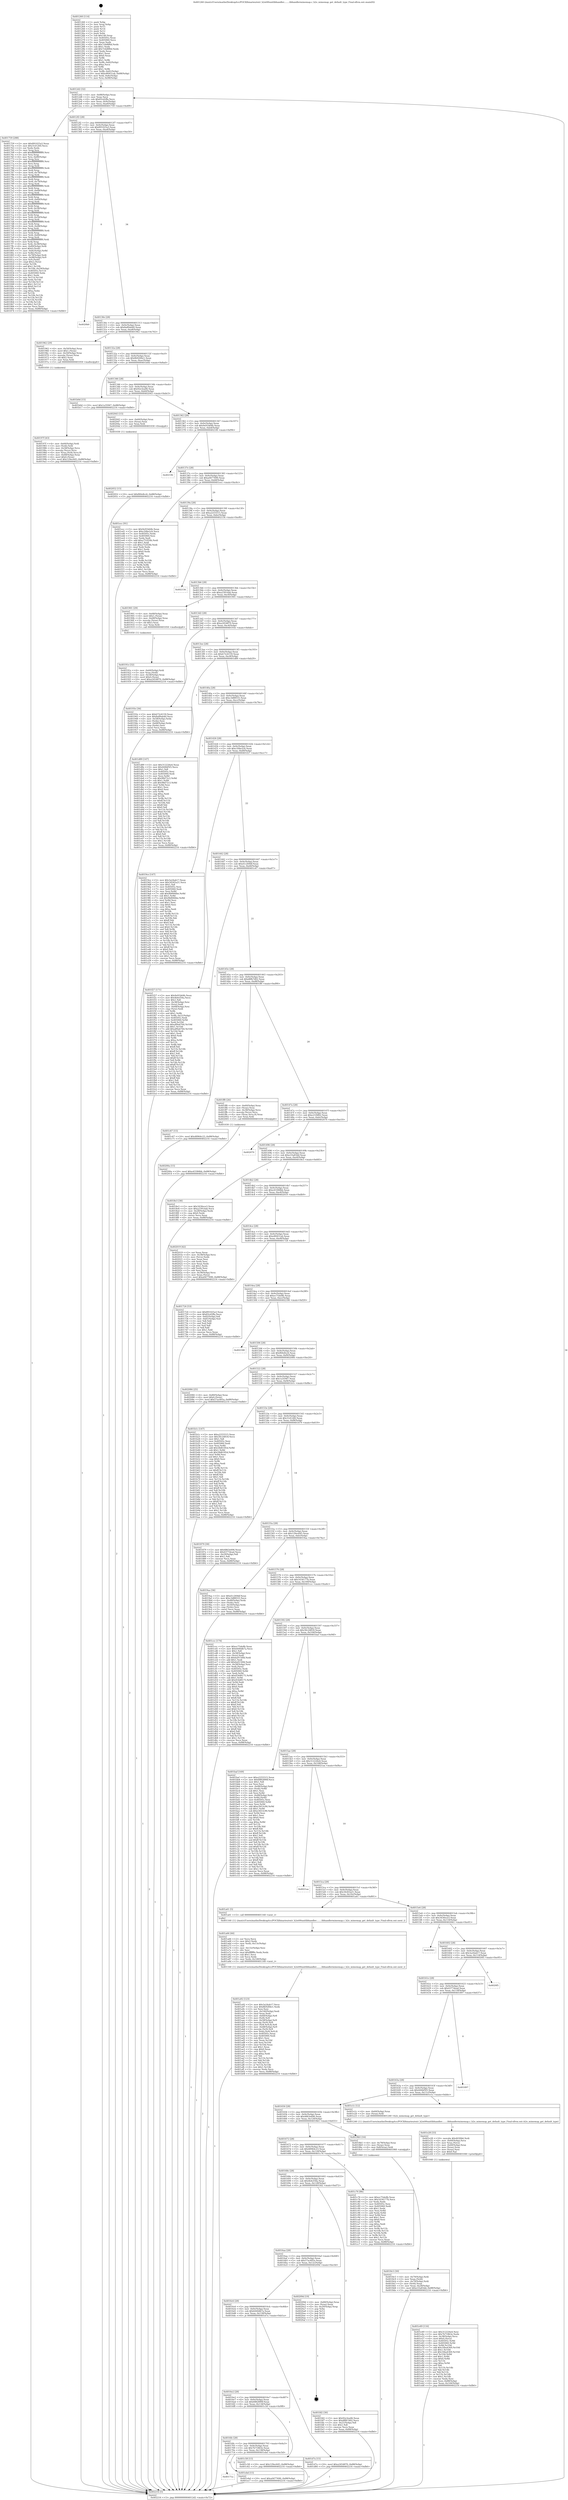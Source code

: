 digraph "0x401260" {
  label = "0x401260 (/mnt/c/Users/mathe/Desktop/tcc/POCII/binaries/extr_h2ot00unitlibhandler........libhandlermimemap.c_h2o_mimemap_get_default_type_Final-ollvm.out::main(0))"
  labelloc = "t"
  node[shape=record]

  Entry [label="",width=0.3,height=0.3,shape=circle,fillcolor=black,style=filled]
  "0x4012d2" [label="{
     0x4012d2 [32]\l
     | [instrs]\l
     &nbsp;&nbsp;0x4012d2 \<+6\>: mov -0x88(%rbp),%eax\l
     &nbsp;&nbsp;0x4012d8 \<+2\>: mov %eax,%ecx\l
     &nbsp;&nbsp;0x4012da \<+6\>: sub $0x83cd2ffa,%ecx\l
     &nbsp;&nbsp;0x4012e0 \<+6\>: mov %eax,-0x9c(%rbp)\l
     &nbsp;&nbsp;0x4012e6 \<+6\>: mov %ecx,-0xa0(%rbp)\l
     &nbsp;&nbsp;0x4012ec \<+6\>: je 0000000000401759 \<main+0x4f9\>\l
  }"]
  "0x401759" [label="{
     0x401759 [288]\l
     | [instrs]\l
     &nbsp;&nbsp;0x401759 \<+5\>: mov $0x891025a3,%eax\l
     &nbsp;&nbsp;0x40175e \<+5\>: mov $0x31d1260,%ecx\l
     &nbsp;&nbsp;0x401763 \<+2\>: xor %edx,%edx\l
     &nbsp;&nbsp;0x401765 \<+3\>: mov %rsp,%rsi\l
     &nbsp;&nbsp;0x401768 \<+4\>: add $0xfffffffffffffff0,%rsi\l
     &nbsp;&nbsp;0x40176c \<+3\>: mov %rsi,%rsp\l
     &nbsp;&nbsp;0x40176f \<+4\>: mov %rsi,-0x80(%rbp)\l
     &nbsp;&nbsp;0x401773 \<+3\>: mov %rsp,%rsi\l
     &nbsp;&nbsp;0x401776 \<+4\>: add $0xfffffffffffffff0,%rsi\l
     &nbsp;&nbsp;0x40177a \<+3\>: mov %rsi,%rsp\l
     &nbsp;&nbsp;0x40177d \<+3\>: mov %rsp,%rdi\l
     &nbsp;&nbsp;0x401780 \<+4\>: add $0xfffffffffffffff0,%rdi\l
     &nbsp;&nbsp;0x401784 \<+3\>: mov %rdi,%rsp\l
     &nbsp;&nbsp;0x401787 \<+4\>: mov %rdi,-0x78(%rbp)\l
     &nbsp;&nbsp;0x40178b \<+3\>: mov %rsp,%rdi\l
     &nbsp;&nbsp;0x40178e \<+4\>: add $0xfffffffffffffff0,%rdi\l
     &nbsp;&nbsp;0x401792 \<+3\>: mov %rdi,%rsp\l
     &nbsp;&nbsp;0x401795 \<+4\>: mov %rdi,-0x70(%rbp)\l
     &nbsp;&nbsp;0x401799 \<+3\>: mov %rsp,%rdi\l
     &nbsp;&nbsp;0x40179c \<+4\>: add $0xfffffffffffffff0,%rdi\l
     &nbsp;&nbsp;0x4017a0 \<+3\>: mov %rdi,%rsp\l
     &nbsp;&nbsp;0x4017a3 \<+4\>: mov %rdi,-0x68(%rbp)\l
     &nbsp;&nbsp;0x4017a7 \<+3\>: mov %rsp,%rdi\l
     &nbsp;&nbsp;0x4017aa \<+4\>: add $0xfffffffffffffff0,%rdi\l
     &nbsp;&nbsp;0x4017ae \<+3\>: mov %rdi,%rsp\l
     &nbsp;&nbsp;0x4017b1 \<+4\>: mov %rdi,-0x60(%rbp)\l
     &nbsp;&nbsp;0x4017b5 \<+3\>: mov %rsp,%rdi\l
     &nbsp;&nbsp;0x4017b8 \<+4\>: add $0xfffffffffffffff0,%rdi\l
     &nbsp;&nbsp;0x4017bc \<+3\>: mov %rdi,%rsp\l
     &nbsp;&nbsp;0x4017bf \<+4\>: mov %rdi,-0x58(%rbp)\l
     &nbsp;&nbsp;0x4017c3 \<+3\>: mov %rsp,%rdi\l
     &nbsp;&nbsp;0x4017c6 \<+4\>: add $0xfffffffffffffff0,%rdi\l
     &nbsp;&nbsp;0x4017ca \<+3\>: mov %rdi,%rsp\l
     &nbsp;&nbsp;0x4017cd \<+4\>: mov %rdi,-0x50(%rbp)\l
     &nbsp;&nbsp;0x4017d1 \<+3\>: mov %rsp,%rdi\l
     &nbsp;&nbsp;0x4017d4 \<+4\>: add $0xfffffffffffffff0,%rdi\l
     &nbsp;&nbsp;0x4017d8 \<+3\>: mov %rdi,%rsp\l
     &nbsp;&nbsp;0x4017db \<+4\>: mov %rdi,-0x48(%rbp)\l
     &nbsp;&nbsp;0x4017df \<+3\>: mov %rsp,%rdi\l
     &nbsp;&nbsp;0x4017e2 \<+4\>: add $0xfffffffffffffff0,%rdi\l
     &nbsp;&nbsp;0x4017e6 \<+3\>: mov %rdi,%rsp\l
     &nbsp;&nbsp;0x4017e9 \<+4\>: mov %rdi,-0x40(%rbp)\l
     &nbsp;&nbsp;0x4017ed \<+3\>: mov %rsp,%rdi\l
     &nbsp;&nbsp;0x4017f0 \<+4\>: add $0xfffffffffffffff0,%rdi\l
     &nbsp;&nbsp;0x4017f4 \<+3\>: mov %rdi,%rsp\l
     &nbsp;&nbsp;0x4017f7 \<+4\>: mov %rdi,-0x38(%rbp)\l
     &nbsp;&nbsp;0x4017fb \<+4\>: mov -0x80(%rbp),%rdi\l
     &nbsp;&nbsp;0x4017ff \<+6\>: movl $0x0,(%rdi)\l
     &nbsp;&nbsp;0x401805 \<+7\>: mov -0x8c(%rbp),%r8d\l
     &nbsp;&nbsp;0x40180c \<+3\>: mov %r8d,(%rsi)\l
     &nbsp;&nbsp;0x40180f \<+4\>: mov -0x78(%rbp),%rdi\l
     &nbsp;&nbsp;0x401813 \<+7\>: mov -0x98(%rbp),%r9\l
     &nbsp;&nbsp;0x40181a \<+3\>: mov %r9,(%rdi)\l
     &nbsp;&nbsp;0x40181d \<+3\>: cmpl $0x2,(%rsi)\l
     &nbsp;&nbsp;0x401820 \<+4\>: setne %r10b\l
     &nbsp;&nbsp;0x401824 \<+4\>: and $0x1,%r10b\l
     &nbsp;&nbsp;0x401828 \<+4\>: mov %r10b,-0x29(%rbp)\l
     &nbsp;&nbsp;0x40182c \<+8\>: mov 0x40505c,%r11d\l
     &nbsp;&nbsp;0x401834 \<+7\>: mov 0x405060,%ebx\l
     &nbsp;&nbsp;0x40183b \<+3\>: sub $0x1,%edx\l
     &nbsp;&nbsp;0x40183e \<+3\>: mov %r11d,%r14d\l
     &nbsp;&nbsp;0x401841 \<+3\>: add %edx,%r14d\l
     &nbsp;&nbsp;0x401844 \<+4\>: imul %r14d,%r11d\l
     &nbsp;&nbsp;0x401848 \<+4\>: and $0x1,%r11d\l
     &nbsp;&nbsp;0x40184c \<+4\>: cmp $0x0,%r11d\l
     &nbsp;&nbsp;0x401850 \<+4\>: sete %r10b\l
     &nbsp;&nbsp;0x401854 \<+3\>: cmp $0xa,%ebx\l
     &nbsp;&nbsp;0x401857 \<+4\>: setl %r15b\l
     &nbsp;&nbsp;0x40185b \<+3\>: mov %r10b,%r12b\l
     &nbsp;&nbsp;0x40185e \<+3\>: and %r15b,%r12b\l
     &nbsp;&nbsp;0x401861 \<+3\>: xor %r15b,%r10b\l
     &nbsp;&nbsp;0x401864 \<+3\>: or %r10b,%r12b\l
     &nbsp;&nbsp;0x401867 \<+4\>: test $0x1,%r12b\l
     &nbsp;&nbsp;0x40186b \<+3\>: cmovne %ecx,%eax\l
     &nbsp;&nbsp;0x40186e \<+6\>: mov %eax,-0x88(%rbp)\l
     &nbsp;&nbsp;0x401874 \<+5\>: jmp 0000000000402216 \<main+0xfb6\>\l
  }"]
  "0x4012f2" [label="{
     0x4012f2 [28]\l
     | [instrs]\l
     &nbsp;&nbsp;0x4012f2 \<+5\>: jmp 00000000004012f7 \<main+0x97\>\l
     &nbsp;&nbsp;0x4012f7 \<+6\>: mov -0x9c(%rbp),%eax\l
     &nbsp;&nbsp;0x4012fd \<+5\>: sub $0x891025a3,%eax\l
     &nbsp;&nbsp;0x401302 \<+6\>: mov %eax,-0xa4(%rbp)\l
     &nbsp;&nbsp;0x401308 \<+6\>: je 00000000004020b0 \<main+0xe50\>\l
  }"]
  Exit [label="",width=0.3,height=0.3,shape=circle,fillcolor=black,style=filled,peripheries=2]
  "0x4020b0" [label="{
     0x4020b0\l
  }", style=dashed]
  "0x40130e" [label="{
     0x40130e [28]\l
     | [instrs]\l
     &nbsp;&nbsp;0x40130e \<+5\>: jmp 0000000000401313 \<main+0xb3\>\l
     &nbsp;&nbsp;0x401313 \<+6\>: mov -0x9c(%rbp),%eax\l
     &nbsp;&nbsp;0x401319 \<+5\>: sub $0x8a89ab40,%eax\l
     &nbsp;&nbsp;0x40131e \<+6\>: mov %eax,-0xa8(%rbp)\l
     &nbsp;&nbsp;0x401324 \<+6\>: je 0000000000401962 \<main+0x702\>\l
  }"]
  "0x402052" [label="{
     0x402052 [15]\l
     | [instrs]\l
     &nbsp;&nbsp;0x402052 \<+10\>: movl $0xf60e8cc6,-0x88(%rbp)\l
     &nbsp;&nbsp;0x40205c \<+5\>: jmp 0000000000402216 \<main+0xfb6\>\l
  }"]
  "0x401962" [label="{
     0x401962 [29]\l
     | [instrs]\l
     &nbsp;&nbsp;0x401962 \<+4\>: mov -0x50(%rbp),%rax\l
     &nbsp;&nbsp;0x401966 \<+6\>: movl $0x1,(%rax)\l
     &nbsp;&nbsp;0x40196c \<+4\>: mov -0x50(%rbp),%rax\l
     &nbsp;&nbsp;0x401970 \<+3\>: movslq (%rax),%rax\l
     &nbsp;&nbsp;0x401973 \<+4\>: shl $0x2,%rax\l
     &nbsp;&nbsp;0x401977 \<+3\>: mov %rax,%rdi\l
     &nbsp;&nbsp;0x40197a \<+5\>: call 0000000000401050 \<malloc@plt\>\l
     | [calls]\l
     &nbsp;&nbsp;0x401050 \{1\} (unknown)\l
  }"]
  "0x40132a" [label="{
     0x40132a [28]\l
     | [instrs]\l
     &nbsp;&nbsp;0x40132a \<+5\>: jmp 000000000040132f \<main+0xcf\>\l
     &nbsp;&nbsp;0x40132f \<+6\>: mov -0x9c(%rbp),%eax\l
     &nbsp;&nbsp;0x401335 \<+5\>: sub $0x8b9284e1,%eax\l
     &nbsp;&nbsp;0x40133a \<+6\>: mov %eax,-0xac(%rbp)\l
     &nbsp;&nbsp;0x401340 \<+6\>: je 0000000000401b0d \<main+0x8ad\>\l
  }"]
  "0x40200a" [label="{
     0x40200a [15]\l
     | [instrs]\l
     &nbsp;&nbsp;0x40200a \<+10\>: movl $0xe43384bb,-0x88(%rbp)\l
     &nbsp;&nbsp;0x402014 \<+5\>: jmp 0000000000402216 \<main+0xfb6\>\l
  }"]
  "0x401b0d" [label="{
     0x401b0d [15]\l
     | [instrs]\l
     &nbsp;&nbsp;0x401b0d \<+10\>: movl $0x1a35947,-0x88(%rbp)\l
     &nbsp;&nbsp;0x401b17 \<+5\>: jmp 0000000000402216 \<main+0xfb6\>\l
  }"]
  "0x401346" [label="{
     0x401346 [28]\l
     | [instrs]\l
     &nbsp;&nbsp;0x401346 \<+5\>: jmp 000000000040134b \<main+0xeb\>\l
     &nbsp;&nbsp;0x40134b \<+6\>: mov -0x9c(%rbp),%eax\l
     &nbsp;&nbsp;0x401351 \<+5\>: sub $0x92e3ea06,%eax\l
     &nbsp;&nbsp;0x401356 \<+6\>: mov %eax,-0xb0(%rbp)\l
     &nbsp;&nbsp;0x40135c \<+6\>: je 0000000000402043 \<main+0xde3\>\l
  }"]
  "0x40171a" [label="{
     0x40171a\l
  }", style=dashed]
  "0x402043" [label="{
     0x402043 [15]\l
     | [instrs]\l
     &nbsp;&nbsp;0x402043 \<+4\>: mov -0x60(%rbp),%rax\l
     &nbsp;&nbsp;0x402047 \<+3\>: mov (%rax),%rax\l
     &nbsp;&nbsp;0x40204a \<+3\>: mov %rax,%rdi\l
     &nbsp;&nbsp;0x40204d \<+5\>: call 0000000000401030 \<free@plt\>\l
     | [calls]\l
     &nbsp;&nbsp;0x401030 \{1\} (unknown)\l
  }"]
  "0x401362" [label="{
     0x401362 [28]\l
     | [instrs]\l
     &nbsp;&nbsp;0x401362 \<+5\>: jmp 0000000000401367 \<main+0x107\>\l
     &nbsp;&nbsp;0x401367 \<+6\>: mov -0x9c(%rbp),%eax\l
     &nbsp;&nbsp;0x40136d \<+5\>: sub $0x9e91b64b,%eax\l
     &nbsp;&nbsp;0x401372 \<+6\>: mov %eax,-0xb4(%rbp)\l
     &nbsp;&nbsp;0x401378 \<+6\>: je 00000000004021f6 \<main+0xf96\>\l
  }"]
  "0x401ebd" [label="{
     0x401ebd [15]\l
     | [instrs]\l
     &nbsp;&nbsp;0x401ebd \<+10\>: movl $0xa0477690,-0x88(%rbp)\l
     &nbsp;&nbsp;0x401ec7 \<+5\>: jmp 0000000000402216 \<main+0xfb6\>\l
  }"]
  "0x4021f6" [label="{
     0x4021f6\l
  }", style=dashed]
  "0x40137e" [label="{
     0x40137e [28]\l
     | [instrs]\l
     &nbsp;&nbsp;0x40137e \<+5\>: jmp 0000000000401383 \<main+0x123\>\l
     &nbsp;&nbsp;0x401383 \<+6\>: mov -0x9c(%rbp),%eax\l
     &nbsp;&nbsp;0x401389 \<+5\>: sub $0xa0477690,%eax\l
     &nbsp;&nbsp;0x40138e \<+6\>: mov %eax,-0xb8(%rbp)\l
     &nbsp;&nbsp;0x401394 \<+6\>: je 0000000000401ecc \<main+0xc6c\>\l
  }"]
  "0x401e49" [label="{
     0x401e49 [116]\l
     | [instrs]\l
     &nbsp;&nbsp;0x401e49 \<+5\>: mov $0x312226e4,%esi\l
     &nbsp;&nbsp;0x401e4e \<+5\>: mov $0x7b71863e,%edx\l
     &nbsp;&nbsp;0x401e53 \<+4\>: mov -0x38(%rbp),%rcx\l
     &nbsp;&nbsp;0x401e57 \<+6\>: movl $0x0,(%rcx)\l
     &nbsp;&nbsp;0x401e5d \<+8\>: mov 0x40505c,%r8d\l
     &nbsp;&nbsp;0x401e65 \<+8\>: mov 0x405060,%r9d\l
     &nbsp;&nbsp;0x401e6d \<+3\>: mov %r8d,%r10d\l
     &nbsp;&nbsp;0x401e70 \<+7\>: add $0x16ba4369,%r10d\l
     &nbsp;&nbsp;0x401e77 \<+4\>: sub $0x1,%r10d\l
     &nbsp;&nbsp;0x401e7b \<+7\>: sub $0x16ba4369,%r10d\l
     &nbsp;&nbsp;0x401e82 \<+4\>: imul %r10d,%r8d\l
     &nbsp;&nbsp;0x401e86 \<+4\>: and $0x1,%r8d\l
     &nbsp;&nbsp;0x401e8a \<+4\>: cmp $0x0,%r8d\l
     &nbsp;&nbsp;0x401e8e \<+4\>: sete %r11b\l
     &nbsp;&nbsp;0x401e92 \<+4\>: cmp $0xa,%r9d\l
     &nbsp;&nbsp;0x401e96 \<+3\>: setl %bl\l
     &nbsp;&nbsp;0x401e99 \<+3\>: mov %r11b,%r14b\l
     &nbsp;&nbsp;0x401e9c \<+3\>: and %bl,%r14b\l
     &nbsp;&nbsp;0x401e9f \<+3\>: xor %bl,%r11b\l
     &nbsp;&nbsp;0x401ea2 \<+3\>: or %r11b,%r14b\l
     &nbsp;&nbsp;0x401ea5 \<+4\>: test $0x1,%r14b\l
     &nbsp;&nbsp;0x401ea9 \<+3\>: cmovne %edx,%esi\l
     &nbsp;&nbsp;0x401eac \<+6\>: mov %esi,-0x88(%rbp)\l
     &nbsp;&nbsp;0x401eb2 \<+6\>: mov %eax,-0x144(%rbp)\l
     &nbsp;&nbsp;0x401eb8 \<+5\>: jmp 0000000000402216 \<main+0xfb6\>\l
  }"]
  "0x401ecc" [label="{
     0x401ecc [91]\l
     | [instrs]\l
     &nbsp;&nbsp;0x401ecc \<+5\>: mov $0x9e91b64b,%eax\l
     &nbsp;&nbsp;0x401ed1 \<+5\>: mov $0xc50be2cb,%ecx\l
     &nbsp;&nbsp;0x401ed6 \<+7\>: mov 0x40505c,%edx\l
     &nbsp;&nbsp;0x401edd \<+7\>: mov 0x405060,%esi\l
     &nbsp;&nbsp;0x401ee4 \<+2\>: mov %edx,%edi\l
     &nbsp;&nbsp;0x401ee6 \<+6\>: add $0xa752f24b,%edi\l
     &nbsp;&nbsp;0x401eec \<+3\>: sub $0x1,%edi\l
     &nbsp;&nbsp;0x401eef \<+6\>: sub $0xa752f24b,%edi\l
     &nbsp;&nbsp;0x401ef5 \<+3\>: imul %edi,%edx\l
     &nbsp;&nbsp;0x401ef8 \<+3\>: and $0x1,%edx\l
     &nbsp;&nbsp;0x401efb \<+3\>: cmp $0x0,%edx\l
     &nbsp;&nbsp;0x401efe \<+4\>: sete %r8b\l
     &nbsp;&nbsp;0x401f02 \<+3\>: cmp $0xa,%esi\l
     &nbsp;&nbsp;0x401f05 \<+4\>: setl %r9b\l
     &nbsp;&nbsp;0x401f09 \<+3\>: mov %r8b,%r10b\l
     &nbsp;&nbsp;0x401f0c \<+3\>: and %r9b,%r10b\l
     &nbsp;&nbsp;0x401f0f \<+3\>: xor %r9b,%r8b\l
     &nbsp;&nbsp;0x401f12 \<+3\>: or %r8b,%r10b\l
     &nbsp;&nbsp;0x401f15 \<+4\>: test $0x1,%r10b\l
     &nbsp;&nbsp;0x401f19 \<+3\>: cmovne %ecx,%eax\l
     &nbsp;&nbsp;0x401f1c \<+6\>: mov %eax,-0x88(%rbp)\l
     &nbsp;&nbsp;0x401f22 \<+5\>: jmp 0000000000402216 \<main+0xfb6\>\l
  }"]
  "0x40139a" [label="{
     0x40139a [28]\l
     | [instrs]\l
     &nbsp;&nbsp;0x40139a \<+5\>: jmp 000000000040139f \<main+0x13f\>\l
     &nbsp;&nbsp;0x40139f \<+6\>: mov -0x9c(%rbp),%eax\l
     &nbsp;&nbsp;0x4013a5 \<+5\>: sub $0xa2255515,%eax\l
     &nbsp;&nbsp;0x4013aa \<+6\>: mov %eax,-0xbc(%rbp)\l
     &nbsp;&nbsp;0x4013b0 \<+6\>: je 0000000000402156 \<main+0xef6\>\l
  }"]
  "0x401e28" [label="{
     0x401e28 [33]\l
     | [instrs]\l
     &nbsp;&nbsp;0x401e28 \<+10\>: movabs $0x4030b6,%rdi\l
     &nbsp;&nbsp;0x401e32 \<+4\>: mov -0x40(%rbp),%rcx\l
     &nbsp;&nbsp;0x401e36 \<+3\>: mov %rax,(%rcx)\l
     &nbsp;&nbsp;0x401e39 \<+4\>: mov -0x40(%rbp),%rax\l
     &nbsp;&nbsp;0x401e3d \<+3\>: mov (%rax),%rax\l
     &nbsp;&nbsp;0x401e40 \<+2\>: mov (%rax),%esi\l
     &nbsp;&nbsp;0x401e42 \<+2\>: mov $0x0,%al\l
     &nbsp;&nbsp;0x401e44 \<+5\>: call 0000000000401040 \<printf@plt\>\l
     | [calls]\l
     &nbsp;&nbsp;0x401040 \{1\} (unknown)\l
  }"]
  "0x402156" [label="{
     0x402156\l
  }", style=dashed]
  "0x4013b6" [label="{
     0x4013b6 [28]\l
     | [instrs]\l
     &nbsp;&nbsp;0x4013b6 \<+5\>: jmp 00000000004013bb \<main+0x15b\>\l
     &nbsp;&nbsp;0x4013bb \<+6\>: mov -0x9c(%rbp),%eax\l
     &nbsp;&nbsp;0x4013c1 \<+5\>: sub $0xa2391dab,%eax\l
     &nbsp;&nbsp;0x4013c6 \<+6\>: mov %eax,-0xc0(%rbp)\l
     &nbsp;&nbsp;0x4013cc \<+6\>: je 0000000000401901 \<main+0x6a1\>\l
  }"]
  "0x4016fe" [label="{
     0x4016fe [28]\l
     | [instrs]\l
     &nbsp;&nbsp;0x4016fe \<+5\>: jmp 0000000000401703 \<main+0x4a3\>\l
     &nbsp;&nbsp;0x401703 \<+6\>: mov -0x9c(%rbp),%eax\l
     &nbsp;&nbsp;0x401709 \<+5\>: sub $0x7b71863e,%eax\l
     &nbsp;&nbsp;0x40170e \<+6\>: mov %eax,-0x138(%rbp)\l
     &nbsp;&nbsp;0x401714 \<+6\>: je 0000000000401ebd \<main+0xc5d\>\l
  }"]
  "0x401901" [label="{
     0x401901 [29]\l
     | [instrs]\l
     &nbsp;&nbsp;0x401901 \<+4\>: mov -0x68(%rbp),%rax\l
     &nbsp;&nbsp;0x401905 \<+6\>: movl $0x1,(%rax)\l
     &nbsp;&nbsp;0x40190b \<+4\>: mov -0x68(%rbp),%rax\l
     &nbsp;&nbsp;0x40190f \<+3\>: movslq (%rax),%rax\l
     &nbsp;&nbsp;0x401912 \<+4\>: shl $0x3,%rax\l
     &nbsp;&nbsp;0x401916 \<+3\>: mov %rax,%rdi\l
     &nbsp;&nbsp;0x401919 \<+5\>: call 0000000000401050 \<malloc@plt\>\l
     | [calls]\l
     &nbsp;&nbsp;0x401050 \{1\} (unknown)\l
  }"]
  "0x4013d2" [label="{
     0x4013d2 [28]\l
     | [instrs]\l
     &nbsp;&nbsp;0x4013d2 \<+5\>: jmp 00000000004013d7 \<main+0x177\>\l
     &nbsp;&nbsp;0x4013d7 \<+6\>: mov -0x9c(%rbp),%eax\l
     &nbsp;&nbsp;0x4013dd \<+5\>: sub $0xa2454870,%eax\l
     &nbsp;&nbsp;0x4013e2 \<+6\>: mov %eax,-0xc4(%rbp)\l
     &nbsp;&nbsp;0x4013e8 \<+6\>: je 000000000040193e \<main+0x6de\>\l
  }"]
  "0x401c58" [label="{
     0x401c58 [15]\l
     | [instrs]\l
     &nbsp;&nbsp;0x401c58 \<+10\>: movl $0x129ec645,-0x88(%rbp)\l
     &nbsp;&nbsp;0x401c62 \<+5\>: jmp 0000000000402216 \<main+0xfb6\>\l
  }"]
  "0x40193e" [label="{
     0x40193e [36]\l
     | [instrs]\l
     &nbsp;&nbsp;0x40193e \<+5\>: mov $0xb72c6159,%eax\l
     &nbsp;&nbsp;0x401943 \<+5\>: mov $0x8a89ab40,%ecx\l
     &nbsp;&nbsp;0x401948 \<+4\>: mov -0x58(%rbp),%rdx\l
     &nbsp;&nbsp;0x40194c \<+2\>: mov (%rdx),%esi\l
     &nbsp;&nbsp;0x40194e \<+4\>: mov -0x68(%rbp),%rdx\l
     &nbsp;&nbsp;0x401952 \<+2\>: cmp (%rdx),%esi\l
     &nbsp;&nbsp;0x401954 \<+3\>: cmovl %ecx,%eax\l
     &nbsp;&nbsp;0x401957 \<+6\>: mov %eax,-0x88(%rbp)\l
     &nbsp;&nbsp;0x40195d \<+5\>: jmp 0000000000402216 \<main+0xfb6\>\l
  }"]
  "0x4013ee" [label="{
     0x4013ee [28]\l
     | [instrs]\l
     &nbsp;&nbsp;0x4013ee \<+5\>: jmp 00000000004013f3 \<main+0x193\>\l
     &nbsp;&nbsp;0x4013f3 \<+6\>: mov -0x9c(%rbp),%eax\l
     &nbsp;&nbsp;0x4013f9 \<+5\>: sub $0xb72c6159,%eax\l
     &nbsp;&nbsp;0x4013fe \<+6\>: mov %eax,-0xc8(%rbp)\l
     &nbsp;&nbsp;0x401404 \<+6\>: je 0000000000401d89 \<main+0xb29\>\l
  }"]
  "0x4016e2" [label="{
     0x4016e2 [28]\l
     | [instrs]\l
     &nbsp;&nbsp;0x4016e2 \<+5\>: jmp 00000000004016e7 \<main+0x487\>\l
     &nbsp;&nbsp;0x4016e7 \<+6\>: mov -0x9c(%rbp),%eax\l
     &nbsp;&nbsp;0x4016ed \<+5\>: sub $0x6882890f,%eax\l
     &nbsp;&nbsp;0x4016f2 \<+6\>: mov %eax,-0x134(%rbp)\l
     &nbsp;&nbsp;0x4016f8 \<+6\>: je 0000000000401c58 \<main+0x9f8\>\l
  }"]
  "0x401d89" [label="{
     0x401d89 [147]\l
     | [instrs]\l
     &nbsp;&nbsp;0x401d89 \<+5\>: mov $0x312226e4,%eax\l
     &nbsp;&nbsp;0x401d8e \<+5\>: mov $0x444bf5f3,%ecx\l
     &nbsp;&nbsp;0x401d93 \<+2\>: mov $0x1,%dl\l
     &nbsp;&nbsp;0x401d95 \<+7\>: mov 0x40505c,%esi\l
     &nbsp;&nbsp;0x401d9c \<+7\>: mov 0x405060,%edi\l
     &nbsp;&nbsp;0x401da3 \<+3\>: mov %esi,%r8d\l
     &nbsp;&nbsp;0x401da6 \<+7\>: sub $0x98d72c3,%r8d\l
     &nbsp;&nbsp;0x401dad \<+4\>: sub $0x1,%r8d\l
     &nbsp;&nbsp;0x401db1 \<+7\>: add $0x98d72c3,%r8d\l
     &nbsp;&nbsp;0x401db8 \<+4\>: imul %r8d,%esi\l
     &nbsp;&nbsp;0x401dbc \<+3\>: and $0x1,%esi\l
     &nbsp;&nbsp;0x401dbf \<+3\>: cmp $0x0,%esi\l
     &nbsp;&nbsp;0x401dc2 \<+4\>: sete %r9b\l
     &nbsp;&nbsp;0x401dc6 \<+3\>: cmp $0xa,%edi\l
     &nbsp;&nbsp;0x401dc9 \<+4\>: setl %r10b\l
     &nbsp;&nbsp;0x401dcd \<+3\>: mov %r9b,%r11b\l
     &nbsp;&nbsp;0x401dd0 \<+4\>: xor $0xff,%r11b\l
     &nbsp;&nbsp;0x401dd4 \<+3\>: mov %r10b,%bl\l
     &nbsp;&nbsp;0x401dd7 \<+3\>: xor $0xff,%bl\l
     &nbsp;&nbsp;0x401dda \<+3\>: xor $0x0,%dl\l
     &nbsp;&nbsp;0x401ddd \<+3\>: mov %r11b,%r14b\l
     &nbsp;&nbsp;0x401de0 \<+4\>: and $0x0,%r14b\l
     &nbsp;&nbsp;0x401de4 \<+3\>: and %dl,%r9b\l
     &nbsp;&nbsp;0x401de7 \<+3\>: mov %bl,%r15b\l
     &nbsp;&nbsp;0x401dea \<+4\>: and $0x0,%r15b\l
     &nbsp;&nbsp;0x401dee \<+3\>: and %dl,%r10b\l
     &nbsp;&nbsp;0x401df1 \<+3\>: or %r9b,%r14b\l
     &nbsp;&nbsp;0x401df4 \<+3\>: or %r10b,%r15b\l
     &nbsp;&nbsp;0x401df7 \<+3\>: xor %r15b,%r14b\l
     &nbsp;&nbsp;0x401dfa \<+3\>: or %bl,%r11b\l
     &nbsp;&nbsp;0x401dfd \<+4\>: xor $0xff,%r11b\l
     &nbsp;&nbsp;0x401e01 \<+3\>: or $0x0,%dl\l
     &nbsp;&nbsp;0x401e04 \<+3\>: and %dl,%r11b\l
     &nbsp;&nbsp;0x401e07 \<+3\>: or %r11b,%r14b\l
     &nbsp;&nbsp;0x401e0a \<+4\>: test $0x1,%r14b\l
     &nbsp;&nbsp;0x401e0e \<+3\>: cmovne %ecx,%eax\l
     &nbsp;&nbsp;0x401e11 \<+6\>: mov %eax,-0x88(%rbp)\l
     &nbsp;&nbsp;0x401e17 \<+5\>: jmp 0000000000402216 \<main+0xfb6\>\l
  }"]
  "0x40140a" [label="{
     0x40140a [28]\l
     | [instrs]\l
     &nbsp;&nbsp;0x40140a \<+5\>: jmp 000000000040140f \<main+0x1af\>\l
     &nbsp;&nbsp;0x40140f \<+6\>: mov -0x9c(%rbp),%eax\l
     &nbsp;&nbsp;0x401415 \<+5\>: sub $0xc3d88555,%eax\l
     &nbsp;&nbsp;0x40141a \<+6\>: mov %eax,-0xcc(%rbp)\l
     &nbsp;&nbsp;0x401420 \<+6\>: je 00000000004019ce \<main+0x76e\>\l
  }"]
  "0x401d7a" [label="{
     0x401d7a [15]\l
     | [instrs]\l
     &nbsp;&nbsp;0x401d7a \<+10\>: movl $0xa2454870,-0x88(%rbp)\l
     &nbsp;&nbsp;0x401d84 \<+5\>: jmp 0000000000402216 \<main+0xfb6\>\l
  }"]
  "0x4019ce" [label="{
     0x4019ce [147]\l
     | [instrs]\l
     &nbsp;&nbsp;0x4019ce \<+5\>: mov $0x3a24ab17,%eax\l
     &nbsp;&nbsp;0x4019d3 \<+5\>: mov $0x34265a21,%ecx\l
     &nbsp;&nbsp;0x4019d8 \<+2\>: mov $0x1,%dl\l
     &nbsp;&nbsp;0x4019da \<+7\>: mov 0x40505c,%esi\l
     &nbsp;&nbsp;0x4019e1 \<+7\>: mov 0x405060,%edi\l
     &nbsp;&nbsp;0x4019e8 \<+3\>: mov %esi,%r8d\l
     &nbsp;&nbsp;0x4019eb \<+7\>: add $0x9b8066be,%r8d\l
     &nbsp;&nbsp;0x4019f2 \<+4\>: sub $0x1,%r8d\l
     &nbsp;&nbsp;0x4019f6 \<+7\>: sub $0x9b8066be,%r8d\l
     &nbsp;&nbsp;0x4019fd \<+4\>: imul %r8d,%esi\l
     &nbsp;&nbsp;0x401a01 \<+3\>: and $0x1,%esi\l
     &nbsp;&nbsp;0x401a04 \<+3\>: cmp $0x0,%esi\l
     &nbsp;&nbsp;0x401a07 \<+4\>: sete %r9b\l
     &nbsp;&nbsp;0x401a0b \<+3\>: cmp $0xa,%edi\l
     &nbsp;&nbsp;0x401a0e \<+4\>: setl %r10b\l
     &nbsp;&nbsp;0x401a12 \<+3\>: mov %r9b,%r11b\l
     &nbsp;&nbsp;0x401a15 \<+4\>: xor $0xff,%r11b\l
     &nbsp;&nbsp;0x401a19 \<+3\>: mov %r10b,%bl\l
     &nbsp;&nbsp;0x401a1c \<+3\>: xor $0xff,%bl\l
     &nbsp;&nbsp;0x401a1f \<+3\>: xor $0x0,%dl\l
     &nbsp;&nbsp;0x401a22 \<+3\>: mov %r11b,%r14b\l
     &nbsp;&nbsp;0x401a25 \<+4\>: and $0x0,%r14b\l
     &nbsp;&nbsp;0x401a29 \<+3\>: and %dl,%r9b\l
     &nbsp;&nbsp;0x401a2c \<+3\>: mov %bl,%r15b\l
     &nbsp;&nbsp;0x401a2f \<+4\>: and $0x0,%r15b\l
     &nbsp;&nbsp;0x401a33 \<+3\>: and %dl,%r10b\l
     &nbsp;&nbsp;0x401a36 \<+3\>: or %r9b,%r14b\l
     &nbsp;&nbsp;0x401a39 \<+3\>: or %r10b,%r15b\l
     &nbsp;&nbsp;0x401a3c \<+3\>: xor %r15b,%r14b\l
     &nbsp;&nbsp;0x401a3f \<+3\>: or %bl,%r11b\l
     &nbsp;&nbsp;0x401a42 \<+4\>: xor $0xff,%r11b\l
     &nbsp;&nbsp;0x401a46 \<+3\>: or $0x0,%dl\l
     &nbsp;&nbsp;0x401a49 \<+3\>: and %dl,%r11b\l
     &nbsp;&nbsp;0x401a4c \<+3\>: or %r11b,%r14b\l
     &nbsp;&nbsp;0x401a4f \<+4\>: test $0x1,%r14b\l
     &nbsp;&nbsp;0x401a53 \<+3\>: cmovne %ecx,%eax\l
     &nbsp;&nbsp;0x401a56 \<+6\>: mov %eax,-0x88(%rbp)\l
     &nbsp;&nbsp;0x401a5c \<+5\>: jmp 0000000000402216 \<main+0xfb6\>\l
  }"]
  "0x401426" [label="{
     0x401426 [28]\l
     | [instrs]\l
     &nbsp;&nbsp;0x401426 \<+5\>: jmp 000000000040142b \<main+0x1cb\>\l
     &nbsp;&nbsp;0x40142b \<+6\>: mov -0x9c(%rbp),%eax\l
     &nbsp;&nbsp;0x401431 \<+5\>: sub $0xc50be2cb,%eax\l
     &nbsp;&nbsp;0x401436 \<+6\>: mov %eax,-0xd0(%rbp)\l
     &nbsp;&nbsp;0x40143c \<+6\>: je 0000000000401f27 \<main+0xcc7\>\l
  }"]
  "0x4016c6" [label="{
     0x4016c6 [28]\l
     | [instrs]\l
     &nbsp;&nbsp;0x4016c6 \<+5\>: jmp 00000000004016cb \<main+0x46b\>\l
     &nbsp;&nbsp;0x4016cb \<+6\>: mov -0x9c(%rbp),%eax\l
     &nbsp;&nbsp;0x4016d1 \<+5\>: sub $0x6440db7a,%eax\l
     &nbsp;&nbsp;0x4016d6 \<+6\>: mov %eax,-0x130(%rbp)\l
     &nbsp;&nbsp;0x4016dc \<+6\>: je 0000000000401d7a \<main+0xb1a\>\l
  }"]
  "0x401f27" [label="{
     0x401f27 [171]\l
     | [instrs]\l
     &nbsp;&nbsp;0x401f27 \<+5\>: mov $0x9e91b64b,%eax\l
     &nbsp;&nbsp;0x401f2c \<+5\>: mov $0x4b4cf34a,%ecx\l
     &nbsp;&nbsp;0x401f31 \<+2\>: mov $0x1,%dl\l
     &nbsp;&nbsp;0x401f33 \<+4\>: mov -0x38(%rbp),%rsi\l
     &nbsp;&nbsp;0x401f37 \<+2\>: mov (%rsi),%edi\l
     &nbsp;&nbsp;0x401f39 \<+4\>: mov -0x68(%rbp),%rsi\l
     &nbsp;&nbsp;0x401f3d \<+2\>: cmp (%rsi),%edi\l
     &nbsp;&nbsp;0x401f3f \<+4\>: setl %r8b\l
     &nbsp;&nbsp;0x401f43 \<+4\>: and $0x1,%r8b\l
     &nbsp;&nbsp;0x401f47 \<+4\>: mov %r8b,-0x21(%rbp)\l
     &nbsp;&nbsp;0x401f4b \<+7\>: mov 0x40505c,%edi\l
     &nbsp;&nbsp;0x401f52 \<+8\>: mov 0x405060,%r9d\l
     &nbsp;&nbsp;0x401f5a \<+3\>: mov %edi,%r10d\l
     &nbsp;&nbsp;0x401f5d \<+7\>: sub $0xa89a6764,%r10d\l
     &nbsp;&nbsp;0x401f64 \<+4\>: sub $0x1,%r10d\l
     &nbsp;&nbsp;0x401f68 \<+7\>: add $0xa89a6764,%r10d\l
     &nbsp;&nbsp;0x401f6f \<+4\>: imul %r10d,%edi\l
     &nbsp;&nbsp;0x401f73 \<+3\>: and $0x1,%edi\l
     &nbsp;&nbsp;0x401f76 \<+3\>: cmp $0x0,%edi\l
     &nbsp;&nbsp;0x401f79 \<+4\>: sete %r8b\l
     &nbsp;&nbsp;0x401f7d \<+4\>: cmp $0xa,%r9d\l
     &nbsp;&nbsp;0x401f81 \<+4\>: setl %r11b\l
     &nbsp;&nbsp;0x401f85 \<+3\>: mov %r8b,%bl\l
     &nbsp;&nbsp;0x401f88 \<+3\>: xor $0xff,%bl\l
     &nbsp;&nbsp;0x401f8b \<+3\>: mov %r11b,%r14b\l
     &nbsp;&nbsp;0x401f8e \<+4\>: xor $0xff,%r14b\l
     &nbsp;&nbsp;0x401f92 \<+3\>: xor $0x1,%dl\l
     &nbsp;&nbsp;0x401f95 \<+3\>: mov %bl,%r15b\l
     &nbsp;&nbsp;0x401f98 \<+4\>: and $0xff,%r15b\l
     &nbsp;&nbsp;0x401f9c \<+3\>: and %dl,%r8b\l
     &nbsp;&nbsp;0x401f9f \<+3\>: mov %r14b,%r12b\l
     &nbsp;&nbsp;0x401fa2 \<+4\>: and $0xff,%r12b\l
     &nbsp;&nbsp;0x401fa6 \<+3\>: and %dl,%r11b\l
     &nbsp;&nbsp;0x401fa9 \<+3\>: or %r8b,%r15b\l
     &nbsp;&nbsp;0x401fac \<+3\>: or %r11b,%r12b\l
     &nbsp;&nbsp;0x401faf \<+3\>: xor %r12b,%r15b\l
     &nbsp;&nbsp;0x401fb2 \<+3\>: or %r14b,%bl\l
     &nbsp;&nbsp;0x401fb5 \<+3\>: xor $0xff,%bl\l
     &nbsp;&nbsp;0x401fb8 \<+3\>: or $0x1,%dl\l
     &nbsp;&nbsp;0x401fbb \<+2\>: and %dl,%bl\l
     &nbsp;&nbsp;0x401fbd \<+3\>: or %bl,%r15b\l
     &nbsp;&nbsp;0x401fc0 \<+4\>: test $0x1,%r15b\l
     &nbsp;&nbsp;0x401fc4 \<+3\>: cmovne %ecx,%eax\l
     &nbsp;&nbsp;0x401fc7 \<+6\>: mov %eax,-0x88(%rbp)\l
     &nbsp;&nbsp;0x401fcd \<+5\>: jmp 0000000000402216 \<main+0xfb6\>\l
  }"]
  "0x401442" [label="{
     0x401442 [28]\l
     | [instrs]\l
     &nbsp;&nbsp;0x401442 \<+5\>: jmp 0000000000401447 \<main+0x1e7\>\l
     &nbsp;&nbsp;0x401447 \<+6\>: mov -0x9c(%rbp),%eax\l
     &nbsp;&nbsp;0x40144d \<+5\>: sub $0xd1c269df,%eax\l
     &nbsp;&nbsp;0x401452 \<+6\>: mov %eax,-0xd4(%rbp)\l
     &nbsp;&nbsp;0x401458 \<+6\>: je 0000000000401c67 \<main+0xa07\>\l
  }"]
  "0x40209d" [label="{
     0x40209d [19]\l
     | [instrs]\l
     &nbsp;&nbsp;0x40209d \<+4\>: mov -0x80(%rbp),%rax\l
     &nbsp;&nbsp;0x4020a1 \<+2\>: mov (%rax),%eax\l
     &nbsp;&nbsp;0x4020a3 \<+4\>: lea -0x20(%rbp),%rsp\l
     &nbsp;&nbsp;0x4020a7 \<+1\>: pop %rbx\l
     &nbsp;&nbsp;0x4020a8 \<+2\>: pop %r12\l
     &nbsp;&nbsp;0x4020aa \<+2\>: pop %r14\l
     &nbsp;&nbsp;0x4020ac \<+2\>: pop %r15\l
     &nbsp;&nbsp;0x4020ae \<+1\>: pop %rbp\l
     &nbsp;&nbsp;0x4020af \<+1\>: ret\l
  }"]
  "0x401c67" [label="{
     0x401c67 [15]\l
     | [instrs]\l
     &nbsp;&nbsp;0x401c67 \<+10\>: movl $0x48964c23,-0x88(%rbp)\l
     &nbsp;&nbsp;0x401c71 \<+5\>: jmp 0000000000402216 \<main+0xfb6\>\l
  }"]
  "0x40145e" [label="{
     0x40145e [28]\l
     | [instrs]\l
     &nbsp;&nbsp;0x40145e \<+5\>: jmp 0000000000401463 \<main+0x203\>\l
     &nbsp;&nbsp;0x401463 \<+6\>: mov -0x9c(%rbp),%eax\l
     &nbsp;&nbsp;0x401469 \<+5\>: sub $0xd8fb7d02,%eax\l
     &nbsp;&nbsp;0x40146e \<+6\>: mov %eax,-0xd8(%rbp)\l
     &nbsp;&nbsp;0x401474 \<+6\>: je 0000000000401ff0 \<main+0xd90\>\l
  }"]
  "0x4016aa" [label="{
     0x4016aa [28]\l
     | [instrs]\l
     &nbsp;&nbsp;0x4016aa \<+5\>: jmp 00000000004016af \<main+0x44f\>\l
     &nbsp;&nbsp;0x4016af \<+6\>: mov -0x9c(%rbp),%eax\l
     &nbsp;&nbsp;0x4016b5 \<+5\>: sub $0x57ac405a,%eax\l
     &nbsp;&nbsp;0x4016ba \<+6\>: mov %eax,-0x12c(%rbp)\l
     &nbsp;&nbsp;0x4016c0 \<+6\>: je 000000000040209d \<main+0xe3d\>\l
  }"]
  "0x401ff0" [label="{
     0x401ff0 [26]\l
     | [instrs]\l
     &nbsp;&nbsp;0x401ff0 \<+4\>: mov -0x60(%rbp),%rax\l
     &nbsp;&nbsp;0x401ff4 \<+3\>: mov (%rax),%rax\l
     &nbsp;&nbsp;0x401ff7 \<+4\>: mov -0x38(%rbp),%rcx\l
     &nbsp;&nbsp;0x401ffb \<+3\>: movslq (%rcx),%rcx\l
     &nbsp;&nbsp;0x401ffe \<+4\>: mov (%rax,%rcx,8),%rax\l
     &nbsp;&nbsp;0x402002 \<+3\>: mov %rax,%rdi\l
     &nbsp;&nbsp;0x402005 \<+5\>: call 0000000000401030 \<free@plt\>\l
     | [calls]\l
     &nbsp;&nbsp;0x401030 \{1\} (unknown)\l
  }"]
  "0x40147a" [label="{
     0x40147a [28]\l
     | [instrs]\l
     &nbsp;&nbsp;0x40147a \<+5\>: jmp 000000000040147f \<main+0x21f\>\l
     &nbsp;&nbsp;0x40147f \<+6\>: mov -0x9c(%rbp),%eax\l
     &nbsp;&nbsp;0x401485 \<+5\>: sub $0xe21f4f62,%eax\l
     &nbsp;&nbsp;0x40148a \<+6\>: mov %eax,-0xdc(%rbp)\l
     &nbsp;&nbsp;0x401490 \<+6\>: je 0000000000402070 \<main+0xe10\>\l
  }"]
  "0x401fd2" [label="{
     0x401fd2 [30]\l
     | [instrs]\l
     &nbsp;&nbsp;0x401fd2 \<+5\>: mov $0x92e3ea06,%eax\l
     &nbsp;&nbsp;0x401fd7 \<+5\>: mov $0xd8fb7d02,%ecx\l
     &nbsp;&nbsp;0x401fdc \<+3\>: mov -0x21(%rbp),%dl\l
     &nbsp;&nbsp;0x401fdf \<+3\>: test $0x1,%dl\l
     &nbsp;&nbsp;0x401fe2 \<+3\>: cmovne %ecx,%eax\l
     &nbsp;&nbsp;0x401fe5 \<+6\>: mov %eax,-0x88(%rbp)\l
     &nbsp;&nbsp;0x401feb \<+5\>: jmp 0000000000402216 \<main+0xfb6\>\l
  }"]
  "0x402070" [label="{
     0x402070\l
  }", style=dashed]
  "0x401496" [label="{
     0x401496 [28]\l
     | [instrs]\l
     &nbsp;&nbsp;0x401496 \<+5\>: jmp 000000000040149b \<main+0x23b\>\l
     &nbsp;&nbsp;0x40149b \<+6\>: mov -0x9c(%rbp),%eax\l
     &nbsp;&nbsp;0x4014a1 \<+5\>: sub $0xe33a83dd,%eax\l
     &nbsp;&nbsp;0x4014a6 \<+6\>: mov %eax,-0xe0(%rbp)\l
     &nbsp;&nbsp;0x4014ac \<+6\>: je 00000000004018e3 \<main+0x683\>\l
  }"]
  "0x40168e" [label="{
     0x40168e [28]\l
     | [instrs]\l
     &nbsp;&nbsp;0x40168e \<+5\>: jmp 0000000000401693 \<main+0x433\>\l
     &nbsp;&nbsp;0x401693 \<+6\>: mov -0x9c(%rbp),%eax\l
     &nbsp;&nbsp;0x401699 \<+5\>: sub $0x4b4cf34a,%eax\l
     &nbsp;&nbsp;0x40169e \<+6\>: mov %eax,-0x128(%rbp)\l
     &nbsp;&nbsp;0x4016a4 \<+6\>: je 0000000000401fd2 \<main+0xd72\>\l
  }"]
  "0x4018e3" [label="{
     0x4018e3 [30]\l
     | [instrs]\l
     &nbsp;&nbsp;0x4018e3 \<+5\>: mov $0x3430ece3,%eax\l
     &nbsp;&nbsp;0x4018e8 \<+5\>: mov $0xa2391dab,%ecx\l
     &nbsp;&nbsp;0x4018ed \<+3\>: mov -0x28(%rbp),%edx\l
     &nbsp;&nbsp;0x4018f0 \<+3\>: cmp $0x0,%edx\l
     &nbsp;&nbsp;0x4018f3 \<+3\>: cmove %ecx,%eax\l
     &nbsp;&nbsp;0x4018f6 \<+6\>: mov %eax,-0x88(%rbp)\l
     &nbsp;&nbsp;0x4018fc \<+5\>: jmp 0000000000402216 \<main+0xfb6\>\l
  }"]
  "0x4014b2" [label="{
     0x4014b2 [28]\l
     | [instrs]\l
     &nbsp;&nbsp;0x4014b2 \<+5\>: jmp 00000000004014b7 \<main+0x257\>\l
     &nbsp;&nbsp;0x4014b7 \<+6\>: mov -0x9c(%rbp),%eax\l
     &nbsp;&nbsp;0x4014bd \<+5\>: sub $0xe43384bb,%eax\l
     &nbsp;&nbsp;0x4014c2 \<+6\>: mov %eax,-0xe4(%rbp)\l
     &nbsp;&nbsp;0x4014c8 \<+6\>: je 0000000000402019 \<main+0xdb9\>\l
  }"]
  "0x401c76" [label="{
     0x401c76 [86]\l
     | [instrs]\l
     &nbsp;&nbsp;0x401c76 \<+5\>: mov $0xec75de8b,%eax\l
     &nbsp;&nbsp;0x401c7b \<+5\>: mov $0x1634177b,%ecx\l
     &nbsp;&nbsp;0x401c80 \<+2\>: xor %edx,%edx\l
     &nbsp;&nbsp;0x401c82 \<+7\>: mov 0x40505c,%esi\l
     &nbsp;&nbsp;0x401c89 \<+7\>: mov 0x405060,%edi\l
     &nbsp;&nbsp;0x401c90 \<+3\>: sub $0x1,%edx\l
     &nbsp;&nbsp;0x401c93 \<+3\>: mov %esi,%r8d\l
     &nbsp;&nbsp;0x401c96 \<+3\>: add %edx,%r8d\l
     &nbsp;&nbsp;0x401c99 \<+4\>: imul %r8d,%esi\l
     &nbsp;&nbsp;0x401c9d \<+3\>: and $0x1,%esi\l
     &nbsp;&nbsp;0x401ca0 \<+3\>: cmp $0x0,%esi\l
     &nbsp;&nbsp;0x401ca3 \<+4\>: sete %r9b\l
     &nbsp;&nbsp;0x401ca7 \<+3\>: cmp $0xa,%edi\l
     &nbsp;&nbsp;0x401caa \<+4\>: setl %r10b\l
     &nbsp;&nbsp;0x401cae \<+3\>: mov %r9b,%r11b\l
     &nbsp;&nbsp;0x401cb1 \<+3\>: and %r10b,%r11b\l
     &nbsp;&nbsp;0x401cb4 \<+3\>: xor %r10b,%r9b\l
     &nbsp;&nbsp;0x401cb7 \<+3\>: or %r9b,%r11b\l
     &nbsp;&nbsp;0x401cba \<+4\>: test $0x1,%r11b\l
     &nbsp;&nbsp;0x401cbe \<+3\>: cmovne %ecx,%eax\l
     &nbsp;&nbsp;0x401cc1 \<+6\>: mov %eax,-0x88(%rbp)\l
     &nbsp;&nbsp;0x401cc7 \<+5\>: jmp 0000000000402216 \<main+0xfb6\>\l
  }"]
  "0x402019" [label="{
     0x402019 [42]\l
     | [instrs]\l
     &nbsp;&nbsp;0x402019 \<+2\>: xor %eax,%eax\l
     &nbsp;&nbsp;0x40201b \<+4\>: mov -0x38(%rbp),%rcx\l
     &nbsp;&nbsp;0x40201f \<+2\>: mov (%rcx),%edx\l
     &nbsp;&nbsp;0x402021 \<+2\>: mov %eax,%esi\l
     &nbsp;&nbsp;0x402023 \<+2\>: sub %edx,%esi\l
     &nbsp;&nbsp;0x402025 \<+2\>: mov %eax,%edx\l
     &nbsp;&nbsp;0x402027 \<+3\>: sub $0x1,%edx\l
     &nbsp;&nbsp;0x40202a \<+2\>: add %edx,%esi\l
     &nbsp;&nbsp;0x40202c \<+2\>: sub %esi,%eax\l
     &nbsp;&nbsp;0x40202e \<+4\>: mov -0x38(%rbp),%rcx\l
     &nbsp;&nbsp;0x402032 \<+2\>: mov %eax,(%rcx)\l
     &nbsp;&nbsp;0x402034 \<+10\>: movl $0xa0477690,-0x88(%rbp)\l
     &nbsp;&nbsp;0x40203e \<+5\>: jmp 0000000000402216 \<main+0xfb6\>\l
  }"]
  "0x4014ce" [label="{
     0x4014ce [28]\l
     | [instrs]\l
     &nbsp;&nbsp;0x4014ce \<+5\>: jmp 00000000004014d3 \<main+0x273\>\l
     &nbsp;&nbsp;0x4014d3 \<+6\>: mov -0x9c(%rbp),%eax\l
     &nbsp;&nbsp;0x4014d9 \<+5\>: sub $0xe80451ab,%eax\l
     &nbsp;&nbsp;0x4014de \<+6\>: mov %eax,-0xe8(%rbp)\l
     &nbsp;&nbsp;0x4014e4 \<+6\>: je 0000000000401724 \<main+0x4c4\>\l
  }"]
  "0x401a92" [label="{
     0x401a92 [123]\l
     | [instrs]\l
     &nbsp;&nbsp;0x401a92 \<+5\>: mov $0x3a24ab17,%ecx\l
     &nbsp;&nbsp;0x401a97 \<+5\>: mov $0x8b9284e1,%edx\l
     &nbsp;&nbsp;0x401a9c \<+2\>: xor %esi,%esi\l
     &nbsp;&nbsp;0x401a9e \<+6\>: mov -0x140(%rbp),%edi\l
     &nbsp;&nbsp;0x401aa4 \<+3\>: imul %eax,%edi\l
     &nbsp;&nbsp;0x401aa7 \<+4\>: mov -0x60(%rbp),%r8\l
     &nbsp;&nbsp;0x401aab \<+3\>: mov (%r8),%r8\l
     &nbsp;&nbsp;0x401aae \<+4\>: mov -0x58(%rbp),%r9\l
     &nbsp;&nbsp;0x401ab2 \<+3\>: movslq (%r9),%r9\l
     &nbsp;&nbsp;0x401ab5 \<+4\>: mov (%r8,%r9,8),%r8\l
     &nbsp;&nbsp;0x401ab9 \<+4\>: mov -0x48(%rbp),%r9\l
     &nbsp;&nbsp;0x401abd \<+3\>: movslq (%r9),%r9\l
     &nbsp;&nbsp;0x401ac0 \<+4\>: mov %edi,(%r8,%r9,4)\l
     &nbsp;&nbsp;0x401ac4 \<+7\>: mov 0x40505c,%eax\l
     &nbsp;&nbsp;0x401acb \<+7\>: mov 0x405060,%edi\l
     &nbsp;&nbsp;0x401ad2 \<+3\>: sub $0x1,%esi\l
     &nbsp;&nbsp;0x401ad5 \<+3\>: mov %eax,%r10d\l
     &nbsp;&nbsp;0x401ad8 \<+3\>: add %esi,%r10d\l
     &nbsp;&nbsp;0x401adb \<+4\>: imul %r10d,%eax\l
     &nbsp;&nbsp;0x401adf \<+3\>: and $0x1,%eax\l
     &nbsp;&nbsp;0x401ae2 \<+3\>: cmp $0x0,%eax\l
     &nbsp;&nbsp;0x401ae5 \<+4\>: sete %r11b\l
     &nbsp;&nbsp;0x401ae9 \<+3\>: cmp $0xa,%edi\l
     &nbsp;&nbsp;0x401aec \<+3\>: setl %bl\l
     &nbsp;&nbsp;0x401aef \<+3\>: mov %r11b,%r14b\l
     &nbsp;&nbsp;0x401af2 \<+3\>: and %bl,%r14b\l
     &nbsp;&nbsp;0x401af5 \<+3\>: xor %bl,%r11b\l
     &nbsp;&nbsp;0x401af8 \<+3\>: or %r11b,%r14b\l
     &nbsp;&nbsp;0x401afb \<+4\>: test $0x1,%r14b\l
     &nbsp;&nbsp;0x401aff \<+3\>: cmovne %edx,%ecx\l
     &nbsp;&nbsp;0x401b02 \<+6\>: mov %ecx,-0x88(%rbp)\l
     &nbsp;&nbsp;0x401b08 \<+5\>: jmp 0000000000402216 \<main+0xfb6\>\l
  }"]
  "0x401724" [label="{
     0x401724 [53]\l
     | [instrs]\l
     &nbsp;&nbsp;0x401724 \<+5\>: mov $0x891025a3,%eax\l
     &nbsp;&nbsp;0x401729 \<+5\>: mov $0x83cd2ffa,%ecx\l
     &nbsp;&nbsp;0x40172e \<+6\>: mov -0x82(%rbp),%dl\l
     &nbsp;&nbsp;0x401734 \<+7\>: mov -0x81(%rbp),%sil\l
     &nbsp;&nbsp;0x40173b \<+3\>: mov %dl,%dil\l
     &nbsp;&nbsp;0x40173e \<+3\>: and %sil,%dil\l
     &nbsp;&nbsp;0x401741 \<+3\>: xor %sil,%dl\l
     &nbsp;&nbsp;0x401744 \<+3\>: or %dl,%dil\l
     &nbsp;&nbsp;0x401747 \<+4\>: test $0x1,%dil\l
     &nbsp;&nbsp;0x40174b \<+3\>: cmovne %ecx,%eax\l
     &nbsp;&nbsp;0x40174e \<+6\>: mov %eax,-0x88(%rbp)\l
     &nbsp;&nbsp;0x401754 \<+5\>: jmp 0000000000402216 \<main+0xfb6\>\l
  }"]
  "0x4014ea" [label="{
     0x4014ea [28]\l
     | [instrs]\l
     &nbsp;&nbsp;0x4014ea \<+5\>: jmp 00000000004014ef \<main+0x28f\>\l
     &nbsp;&nbsp;0x4014ef \<+6\>: mov -0x9c(%rbp),%eax\l
     &nbsp;&nbsp;0x4014f5 \<+5\>: sub $0xec75de8b,%eax\l
     &nbsp;&nbsp;0x4014fa \<+6\>: mov %eax,-0xec(%rbp)\l
     &nbsp;&nbsp;0x401500 \<+6\>: je 0000000000402180 \<main+0xf20\>\l
  }"]
  "0x402216" [label="{
     0x402216 [5]\l
     | [instrs]\l
     &nbsp;&nbsp;0x402216 \<+5\>: jmp 00000000004012d2 \<main+0x72\>\l
  }"]
  "0x401260" [label="{
     0x401260 [114]\l
     | [instrs]\l
     &nbsp;&nbsp;0x401260 \<+1\>: push %rbp\l
     &nbsp;&nbsp;0x401261 \<+3\>: mov %rsp,%rbp\l
     &nbsp;&nbsp;0x401264 \<+2\>: push %r15\l
     &nbsp;&nbsp;0x401266 \<+2\>: push %r14\l
     &nbsp;&nbsp;0x401268 \<+2\>: push %r12\l
     &nbsp;&nbsp;0x40126a \<+1\>: push %rbx\l
     &nbsp;&nbsp;0x40126b \<+7\>: sub $0x140,%rsp\l
     &nbsp;&nbsp;0x401272 \<+7\>: mov 0x40505c,%eax\l
     &nbsp;&nbsp;0x401279 \<+7\>: mov 0x405060,%ecx\l
     &nbsp;&nbsp;0x401280 \<+2\>: mov %eax,%edx\l
     &nbsp;&nbsp;0x401282 \<+6\>: sub $0x7c6d8f6d,%edx\l
     &nbsp;&nbsp;0x401288 \<+3\>: sub $0x1,%edx\l
     &nbsp;&nbsp;0x40128b \<+6\>: add $0x7c6d8f6d,%edx\l
     &nbsp;&nbsp;0x401291 \<+3\>: imul %edx,%eax\l
     &nbsp;&nbsp;0x401294 \<+3\>: and $0x1,%eax\l
     &nbsp;&nbsp;0x401297 \<+3\>: cmp $0x0,%eax\l
     &nbsp;&nbsp;0x40129a \<+4\>: sete %r8b\l
     &nbsp;&nbsp;0x40129e \<+4\>: and $0x1,%r8b\l
     &nbsp;&nbsp;0x4012a2 \<+7\>: mov %r8b,-0x82(%rbp)\l
     &nbsp;&nbsp;0x4012a9 \<+3\>: cmp $0xa,%ecx\l
     &nbsp;&nbsp;0x4012ac \<+4\>: setl %r8b\l
     &nbsp;&nbsp;0x4012b0 \<+4\>: and $0x1,%r8b\l
     &nbsp;&nbsp;0x4012b4 \<+7\>: mov %r8b,-0x81(%rbp)\l
     &nbsp;&nbsp;0x4012bb \<+10\>: movl $0xe80451ab,-0x88(%rbp)\l
     &nbsp;&nbsp;0x4012c5 \<+6\>: mov %edi,-0x8c(%rbp)\l
     &nbsp;&nbsp;0x4012cb \<+7\>: mov %rsi,-0x98(%rbp)\l
  }"]
  "0x401a66" [label="{
     0x401a66 [44]\l
     | [instrs]\l
     &nbsp;&nbsp;0x401a66 \<+2\>: xor %ecx,%ecx\l
     &nbsp;&nbsp;0x401a68 \<+5\>: mov $0x2,%edx\l
     &nbsp;&nbsp;0x401a6d \<+6\>: mov %edx,-0x13c(%rbp)\l
     &nbsp;&nbsp;0x401a73 \<+1\>: cltd\l
     &nbsp;&nbsp;0x401a74 \<+6\>: mov -0x13c(%rbp),%esi\l
     &nbsp;&nbsp;0x401a7a \<+2\>: idiv %esi\l
     &nbsp;&nbsp;0x401a7c \<+6\>: imul $0xfffffffe,%edx,%edx\l
     &nbsp;&nbsp;0x401a82 \<+3\>: sub $0x1,%ecx\l
     &nbsp;&nbsp;0x401a85 \<+2\>: sub %ecx,%edx\l
     &nbsp;&nbsp;0x401a87 \<+6\>: mov %edx,-0x140(%rbp)\l
     &nbsp;&nbsp;0x401a8d \<+5\>: call 0000000000401160 \<next_i\>\l
     | [calls]\l
     &nbsp;&nbsp;0x401160 \{1\} (/mnt/c/Users/mathe/Desktop/tcc/POCII/binaries/extr_h2ot00unitlibhandler........libhandlermimemap.c_h2o_mimemap_get_default_type_Final-ollvm.out::next_i)\l
  }"]
  "0x40197f" [label="{
     0x40197f [43]\l
     | [instrs]\l
     &nbsp;&nbsp;0x40197f \<+4\>: mov -0x60(%rbp),%rdi\l
     &nbsp;&nbsp;0x401983 \<+3\>: mov (%rdi),%rdi\l
     &nbsp;&nbsp;0x401986 \<+4\>: mov -0x58(%rbp),%rcx\l
     &nbsp;&nbsp;0x40198a \<+3\>: movslq (%rcx),%rcx\l
     &nbsp;&nbsp;0x40198d \<+4\>: mov %rax,(%rdi,%rcx,8)\l
     &nbsp;&nbsp;0x401991 \<+4\>: mov -0x48(%rbp),%rax\l
     &nbsp;&nbsp;0x401995 \<+6\>: movl $0x0,(%rax)\l
     &nbsp;&nbsp;0x40199b \<+10\>: movl $0x129ec645,-0x88(%rbp)\l
     &nbsp;&nbsp;0x4019a5 \<+5\>: jmp 0000000000402216 \<main+0xfb6\>\l
  }"]
  "0x402180" [label="{
     0x402180\l
  }", style=dashed]
  "0x401506" [label="{
     0x401506 [28]\l
     | [instrs]\l
     &nbsp;&nbsp;0x401506 \<+5\>: jmp 000000000040150b \<main+0x2ab\>\l
     &nbsp;&nbsp;0x40150b \<+6\>: mov -0x9c(%rbp),%eax\l
     &nbsp;&nbsp;0x401511 \<+5\>: sub $0xf60e8cc6,%eax\l
     &nbsp;&nbsp;0x401516 \<+6\>: mov %eax,-0xf0(%rbp)\l
     &nbsp;&nbsp;0x40151c \<+6\>: je 0000000000402084 \<main+0xe24\>\l
  }"]
  "0x40191e" [label="{
     0x40191e [32]\l
     | [instrs]\l
     &nbsp;&nbsp;0x40191e \<+4\>: mov -0x60(%rbp),%rdi\l
     &nbsp;&nbsp;0x401922 \<+3\>: mov %rax,(%rdi)\l
     &nbsp;&nbsp;0x401925 \<+4\>: mov -0x58(%rbp),%rax\l
     &nbsp;&nbsp;0x401929 \<+6\>: movl $0x0,(%rax)\l
     &nbsp;&nbsp;0x40192f \<+10\>: movl $0xa2454870,-0x88(%rbp)\l
     &nbsp;&nbsp;0x401939 \<+5\>: jmp 0000000000402216 \<main+0xfb6\>\l
  }"]
  "0x402084" [label="{
     0x402084 [25]\l
     | [instrs]\l
     &nbsp;&nbsp;0x402084 \<+4\>: mov -0x80(%rbp),%rax\l
     &nbsp;&nbsp;0x402088 \<+6\>: movl $0x0,(%rax)\l
     &nbsp;&nbsp;0x40208e \<+10\>: movl $0x57ac405a,-0x88(%rbp)\l
     &nbsp;&nbsp;0x402098 \<+5\>: jmp 0000000000402216 \<main+0xfb6\>\l
  }"]
  "0x401522" [label="{
     0x401522 [28]\l
     | [instrs]\l
     &nbsp;&nbsp;0x401522 \<+5\>: jmp 0000000000401527 \<main+0x2c7\>\l
     &nbsp;&nbsp;0x401527 \<+6\>: mov -0x9c(%rbp),%eax\l
     &nbsp;&nbsp;0x40152d \<+5\>: sub $0x1a35947,%eax\l
     &nbsp;&nbsp;0x401532 \<+6\>: mov %eax,-0xf4(%rbp)\l
     &nbsp;&nbsp;0x401538 \<+6\>: je 0000000000401b1c \<main+0x8bc\>\l
  }"]
  "0x4018c5" [label="{
     0x4018c5 [30]\l
     | [instrs]\l
     &nbsp;&nbsp;0x4018c5 \<+4\>: mov -0x70(%rbp),%rdi\l
     &nbsp;&nbsp;0x4018c9 \<+2\>: mov %eax,(%rdi)\l
     &nbsp;&nbsp;0x4018cb \<+4\>: mov -0x70(%rbp),%rdi\l
     &nbsp;&nbsp;0x4018cf \<+2\>: mov (%rdi),%eax\l
     &nbsp;&nbsp;0x4018d1 \<+3\>: mov %eax,-0x28(%rbp)\l
     &nbsp;&nbsp;0x4018d4 \<+10\>: movl $0xe33a83dd,-0x88(%rbp)\l
     &nbsp;&nbsp;0x4018de \<+5\>: jmp 0000000000402216 \<main+0xfb6\>\l
  }"]
  "0x401b1c" [label="{
     0x401b1c [147]\l
     | [instrs]\l
     &nbsp;&nbsp;0x401b1c \<+5\>: mov $0xa2255515,%eax\l
     &nbsp;&nbsp;0x401b21 \<+5\>: mov $0x30c24818,%ecx\l
     &nbsp;&nbsp;0x401b26 \<+2\>: mov $0x1,%dl\l
     &nbsp;&nbsp;0x401b28 \<+7\>: mov 0x40505c,%esi\l
     &nbsp;&nbsp;0x401b2f \<+7\>: mov 0x405060,%edi\l
     &nbsp;&nbsp;0x401b36 \<+3\>: mov %esi,%r8d\l
     &nbsp;&nbsp;0x401b39 \<+7\>: add $0x58d6185d,%r8d\l
     &nbsp;&nbsp;0x401b40 \<+4\>: sub $0x1,%r8d\l
     &nbsp;&nbsp;0x401b44 \<+7\>: sub $0x58d6185d,%r8d\l
     &nbsp;&nbsp;0x401b4b \<+4\>: imul %r8d,%esi\l
     &nbsp;&nbsp;0x401b4f \<+3\>: and $0x1,%esi\l
     &nbsp;&nbsp;0x401b52 \<+3\>: cmp $0x0,%esi\l
     &nbsp;&nbsp;0x401b55 \<+4\>: sete %r9b\l
     &nbsp;&nbsp;0x401b59 \<+3\>: cmp $0xa,%edi\l
     &nbsp;&nbsp;0x401b5c \<+4\>: setl %r10b\l
     &nbsp;&nbsp;0x401b60 \<+3\>: mov %r9b,%r11b\l
     &nbsp;&nbsp;0x401b63 \<+4\>: xor $0xff,%r11b\l
     &nbsp;&nbsp;0x401b67 \<+3\>: mov %r10b,%bl\l
     &nbsp;&nbsp;0x401b6a \<+3\>: xor $0xff,%bl\l
     &nbsp;&nbsp;0x401b6d \<+3\>: xor $0x1,%dl\l
     &nbsp;&nbsp;0x401b70 \<+3\>: mov %r11b,%r14b\l
     &nbsp;&nbsp;0x401b73 \<+4\>: and $0xff,%r14b\l
     &nbsp;&nbsp;0x401b77 \<+3\>: and %dl,%r9b\l
     &nbsp;&nbsp;0x401b7a \<+3\>: mov %bl,%r15b\l
     &nbsp;&nbsp;0x401b7d \<+4\>: and $0xff,%r15b\l
     &nbsp;&nbsp;0x401b81 \<+3\>: and %dl,%r10b\l
     &nbsp;&nbsp;0x401b84 \<+3\>: or %r9b,%r14b\l
     &nbsp;&nbsp;0x401b87 \<+3\>: or %r10b,%r15b\l
     &nbsp;&nbsp;0x401b8a \<+3\>: xor %r15b,%r14b\l
     &nbsp;&nbsp;0x401b8d \<+3\>: or %bl,%r11b\l
     &nbsp;&nbsp;0x401b90 \<+4\>: xor $0xff,%r11b\l
     &nbsp;&nbsp;0x401b94 \<+3\>: or $0x1,%dl\l
     &nbsp;&nbsp;0x401b97 \<+3\>: and %dl,%r11b\l
     &nbsp;&nbsp;0x401b9a \<+3\>: or %r11b,%r14b\l
     &nbsp;&nbsp;0x401b9d \<+4\>: test $0x1,%r14b\l
     &nbsp;&nbsp;0x401ba1 \<+3\>: cmovne %ecx,%eax\l
     &nbsp;&nbsp;0x401ba4 \<+6\>: mov %eax,-0x88(%rbp)\l
     &nbsp;&nbsp;0x401baa \<+5\>: jmp 0000000000402216 \<main+0xfb6\>\l
  }"]
  "0x40153e" [label="{
     0x40153e [28]\l
     | [instrs]\l
     &nbsp;&nbsp;0x40153e \<+5\>: jmp 0000000000401543 \<main+0x2e3\>\l
     &nbsp;&nbsp;0x401543 \<+6\>: mov -0x9c(%rbp),%eax\l
     &nbsp;&nbsp;0x401549 \<+5\>: sub $0x31d1260,%eax\l
     &nbsp;&nbsp;0x40154e \<+6\>: mov %eax,-0xf8(%rbp)\l
     &nbsp;&nbsp;0x401554 \<+6\>: je 0000000000401879 \<main+0x619\>\l
  }"]
  "0x401672" [label="{
     0x401672 [28]\l
     | [instrs]\l
     &nbsp;&nbsp;0x401672 \<+5\>: jmp 0000000000401677 \<main+0x417\>\l
     &nbsp;&nbsp;0x401677 \<+6\>: mov -0x9c(%rbp),%eax\l
     &nbsp;&nbsp;0x40167d \<+5\>: sub $0x48964c23,%eax\l
     &nbsp;&nbsp;0x401682 \<+6\>: mov %eax,-0x124(%rbp)\l
     &nbsp;&nbsp;0x401688 \<+6\>: je 0000000000401c76 \<main+0xa16\>\l
  }"]
  "0x401879" [label="{
     0x401879 [30]\l
     | [instrs]\l
     &nbsp;&nbsp;0x401879 \<+5\>: mov $0x4863e606,%eax\l
     &nbsp;&nbsp;0x40187e \<+5\>: mov $0x4377dead,%ecx\l
     &nbsp;&nbsp;0x401883 \<+3\>: mov -0x29(%rbp),%dl\l
     &nbsp;&nbsp;0x401886 \<+3\>: test $0x1,%dl\l
     &nbsp;&nbsp;0x401889 \<+3\>: cmovne %ecx,%eax\l
     &nbsp;&nbsp;0x40188c \<+6\>: mov %eax,-0x88(%rbp)\l
     &nbsp;&nbsp;0x401892 \<+5\>: jmp 0000000000402216 \<main+0xfb6\>\l
  }"]
  "0x40155a" [label="{
     0x40155a [28]\l
     | [instrs]\l
     &nbsp;&nbsp;0x40155a \<+5\>: jmp 000000000040155f \<main+0x2ff\>\l
     &nbsp;&nbsp;0x40155f \<+6\>: mov -0x9c(%rbp),%eax\l
     &nbsp;&nbsp;0x401565 \<+5\>: sub $0x129ec645,%eax\l
     &nbsp;&nbsp;0x40156a \<+6\>: mov %eax,-0xfc(%rbp)\l
     &nbsp;&nbsp;0x401570 \<+6\>: je 00000000004019aa \<main+0x74a\>\l
  }"]
  "0x4018b5" [label="{
     0x4018b5 [16]\l
     | [instrs]\l
     &nbsp;&nbsp;0x4018b5 \<+4\>: mov -0x78(%rbp),%rax\l
     &nbsp;&nbsp;0x4018b9 \<+3\>: mov (%rax),%rax\l
     &nbsp;&nbsp;0x4018bc \<+4\>: mov 0x8(%rax),%rdi\l
     &nbsp;&nbsp;0x4018c0 \<+5\>: call 0000000000401060 \<atoi@plt\>\l
     | [calls]\l
     &nbsp;&nbsp;0x401060 \{1\} (unknown)\l
  }"]
  "0x4019aa" [label="{
     0x4019aa [36]\l
     | [instrs]\l
     &nbsp;&nbsp;0x4019aa \<+5\>: mov $0xd1c269df,%eax\l
     &nbsp;&nbsp;0x4019af \<+5\>: mov $0xc3d88555,%ecx\l
     &nbsp;&nbsp;0x4019b4 \<+4\>: mov -0x48(%rbp),%rdx\l
     &nbsp;&nbsp;0x4019b8 \<+2\>: mov (%rdx),%esi\l
     &nbsp;&nbsp;0x4019ba \<+4\>: mov -0x50(%rbp),%rdx\l
     &nbsp;&nbsp;0x4019be \<+2\>: cmp (%rdx),%esi\l
     &nbsp;&nbsp;0x4019c0 \<+3\>: cmovl %ecx,%eax\l
     &nbsp;&nbsp;0x4019c3 \<+6\>: mov %eax,-0x88(%rbp)\l
     &nbsp;&nbsp;0x4019c9 \<+5\>: jmp 0000000000402216 \<main+0xfb6\>\l
  }"]
  "0x401576" [label="{
     0x401576 [28]\l
     | [instrs]\l
     &nbsp;&nbsp;0x401576 \<+5\>: jmp 000000000040157b \<main+0x31b\>\l
     &nbsp;&nbsp;0x40157b \<+6\>: mov -0x9c(%rbp),%eax\l
     &nbsp;&nbsp;0x401581 \<+5\>: sub $0x1634177b,%eax\l
     &nbsp;&nbsp;0x401586 \<+6\>: mov %eax,-0x100(%rbp)\l
     &nbsp;&nbsp;0x40158c \<+6\>: je 0000000000401ccc \<main+0xa6c\>\l
  }"]
  "0x401656" [label="{
     0x401656 [28]\l
     | [instrs]\l
     &nbsp;&nbsp;0x401656 \<+5\>: jmp 000000000040165b \<main+0x3fb\>\l
     &nbsp;&nbsp;0x40165b \<+6\>: mov -0x9c(%rbp),%eax\l
     &nbsp;&nbsp;0x401661 \<+5\>: sub $0x4863e606,%eax\l
     &nbsp;&nbsp;0x401666 \<+6\>: mov %eax,-0x120(%rbp)\l
     &nbsp;&nbsp;0x40166c \<+6\>: je 00000000004018b5 \<main+0x655\>\l
  }"]
  "0x401ccc" [label="{
     0x401ccc [174]\l
     | [instrs]\l
     &nbsp;&nbsp;0x401ccc \<+5\>: mov $0xec75de8b,%eax\l
     &nbsp;&nbsp;0x401cd1 \<+5\>: mov $0x6440db7a,%ecx\l
     &nbsp;&nbsp;0x401cd6 \<+2\>: mov $0x1,%dl\l
     &nbsp;&nbsp;0x401cd8 \<+4\>: mov -0x58(%rbp),%rsi\l
     &nbsp;&nbsp;0x401cdc \<+2\>: mov (%rsi),%edi\l
     &nbsp;&nbsp;0x401cde \<+6\>: sub $0x6a9150fd,%edi\l
     &nbsp;&nbsp;0x401ce4 \<+3\>: add $0x1,%edi\l
     &nbsp;&nbsp;0x401ce7 \<+6\>: add $0x6a9150fd,%edi\l
     &nbsp;&nbsp;0x401ced \<+4\>: mov -0x58(%rbp),%rsi\l
     &nbsp;&nbsp;0x401cf1 \<+2\>: mov %edi,(%rsi)\l
     &nbsp;&nbsp;0x401cf3 \<+7\>: mov 0x40505c,%edi\l
     &nbsp;&nbsp;0x401cfa \<+8\>: mov 0x405060,%r8d\l
     &nbsp;&nbsp;0x401d02 \<+3\>: mov %edi,%r9d\l
     &nbsp;&nbsp;0x401d05 \<+7\>: sub $0x454d8175,%r9d\l
     &nbsp;&nbsp;0x401d0c \<+4\>: sub $0x1,%r9d\l
     &nbsp;&nbsp;0x401d10 \<+7\>: add $0x454d8175,%r9d\l
     &nbsp;&nbsp;0x401d17 \<+4\>: imul %r9d,%edi\l
     &nbsp;&nbsp;0x401d1b \<+3\>: and $0x1,%edi\l
     &nbsp;&nbsp;0x401d1e \<+3\>: cmp $0x0,%edi\l
     &nbsp;&nbsp;0x401d21 \<+4\>: sete %r10b\l
     &nbsp;&nbsp;0x401d25 \<+4\>: cmp $0xa,%r8d\l
     &nbsp;&nbsp;0x401d29 \<+4\>: setl %r11b\l
     &nbsp;&nbsp;0x401d2d \<+3\>: mov %r10b,%bl\l
     &nbsp;&nbsp;0x401d30 \<+3\>: xor $0xff,%bl\l
     &nbsp;&nbsp;0x401d33 \<+3\>: mov %r11b,%r14b\l
     &nbsp;&nbsp;0x401d36 \<+4\>: xor $0xff,%r14b\l
     &nbsp;&nbsp;0x401d3a \<+3\>: xor $0x0,%dl\l
     &nbsp;&nbsp;0x401d3d \<+3\>: mov %bl,%r15b\l
     &nbsp;&nbsp;0x401d40 \<+4\>: and $0x0,%r15b\l
     &nbsp;&nbsp;0x401d44 \<+3\>: and %dl,%r10b\l
     &nbsp;&nbsp;0x401d47 \<+3\>: mov %r14b,%r12b\l
     &nbsp;&nbsp;0x401d4a \<+4\>: and $0x0,%r12b\l
     &nbsp;&nbsp;0x401d4e \<+3\>: and %dl,%r11b\l
     &nbsp;&nbsp;0x401d51 \<+3\>: or %r10b,%r15b\l
     &nbsp;&nbsp;0x401d54 \<+3\>: or %r11b,%r12b\l
     &nbsp;&nbsp;0x401d57 \<+3\>: xor %r12b,%r15b\l
     &nbsp;&nbsp;0x401d5a \<+3\>: or %r14b,%bl\l
     &nbsp;&nbsp;0x401d5d \<+3\>: xor $0xff,%bl\l
     &nbsp;&nbsp;0x401d60 \<+3\>: or $0x0,%dl\l
     &nbsp;&nbsp;0x401d63 \<+2\>: and %dl,%bl\l
     &nbsp;&nbsp;0x401d65 \<+3\>: or %bl,%r15b\l
     &nbsp;&nbsp;0x401d68 \<+4\>: test $0x1,%r15b\l
     &nbsp;&nbsp;0x401d6c \<+3\>: cmovne %ecx,%eax\l
     &nbsp;&nbsp;0x401d6f \<+6\>: mov %eax,-0x88(%rbp)\l
     &nbsp;&nbsp;0x401d75 \<+5\>: jmp 0000000000402216 \<main+0xfb6\>\l
  }"]
  "0x401592" [label="{
     0x401592 [28]\l
     | [instrs]\l
     &nbsp;&nbsp;0x401592 \<+5\>: jmp 0000000000401597 \<main+0x337\>\l
     &nbsp;&nbsp;0x401597 \<+6\>: mov -0x9c(%rbp),%eax\l
     &nbsp;&nbsp;0x40159d \<+5\>: sub $0x30c24818,%eax\l
     &nbsp;&nbsp;0x4015a2 \<+6\>: mov %eax,-0x104(%rbp)\l
     &nbsp;&nbsp;0x4015a8 \<+6\>: je 0000000000401baf \<main+0x94f\>\l
  }"]
  "0x401e1c" [label="{
     0x401e1c [12]\l
     | [instrs]\l
     &nbsp;&nbsp;0x401e1c \<+4\>: mov -0x60(%rbp),%rax\l
     &nbsp;&nbsp;0x401e20 \<+3\>: mov (%rax),%rdi\l
     &nbsp;&nbsp;0x401e23 \<+5\>: call 0000000000401240 \<h2o_mimemap_get_default_type\>\l
     | [calls]\l
     &nbsp;&nbsp;0x401240 \{1\} (/mnt/c/Users/mathe/Desktop/tcc/POCII/binaries/extr_h2ot00unitlibhandler........libhandlermimemap.c_h2o_mimemap_get_default_type_Final-ollvm.out::h2o_mimemap_get_default_type)\l
  }"]
  "0x401baf" [label="{
     0x401baf [169]\l
     | [instrs]\l
     &nbsp;&nbsp;0x401baf \<+5\>: mov $0xa2255515,%eax\l
     &nbsp;&nbsp;0x401bb4 \<+5\>: mov $0x6882890f,%ecx\l
     &nbsp;&nbsp;0x401bb9 \<+2\>: mov $0x1,%dl\l
     &nbsp;&nbsp;0x401bbb \<+2\>: xor %esi,%esi\l
     &nbsp;&nbsp;0x401bbd \<+4\>: mov -0x48(%rbp),%rdi\l
     &nbsp;&nbsp;0x401bc1 \<+3\>: mov (%rdi),%r8d\l
     &nbsp;&nbsp;0x401bc4 \<+3\>: sub $0x1,%esi\l
     &nbsp;&nbsp;0x401bc7 \<+3\>: sub %esi,%r8d\l
     &nbsp;&nbsp;0x401bca \<+4\>: mov -0x48(%rbp),%rdi\l
     &nbsp;&nbsp;0x401bce \<+3\>: mov %r8d,(%rdi)\l
     &nbsp;&nbsp;0x401bd1 \<+7\>: mov 0x40505c,%esi\l
     &nbsp;&nbsp;0x401bd8 \<+8\>: mov 0x405060,%r8d\l
     &nbsp;&nbsp;0x401be0 \<+3\>: mov %esi,%r9d\l
     &nbsp;&nbsp;0x401be3 \<+7\>: add $0xe3653c90,%r9d\l
     &nbsp;&nbsp;0x401bea \<+4\>: sub $0x1,%r9d\l
     &nbsp;&nbsp;0x401bee \<+7\>: sub $0xe3653c90,%r9d\l
     &nbsp;&nbsp;0x401bf5 \<+4\>: imul %r9d,%esi\l
     &nbsp;&nbsp;0x401bf9 \<+3\>: and $0x1,%esi\l
     &nbsp;&nbsp;0x401bfc \<+3\>: cmp $0x0,%esi\l
     &nbsp;&nbsp;0x401bff \<+4\>: sete %r10b\l
     &nbsp;&nbsp;0x401c03 \<+4\>: cmp $0xa,%r8d\l
     &nbsp;&nbsp;0x401c07 \<+4\>: setl %r11b\l
     &nbsp;&nbsp;0x401c0b \<+3\>: mov %r10b,%bl\l
     &nbsp;&nbsp;0x401c0e \<+3\>: xor $0xff,%bl\l
     &nbsp;&nbsp;0x401c11 \<+3\>: mov %r11b,%r14b\l
     &nbsp;&nbsp;0x401c14 \<+4\>: xor $0xff,%r14b\l
     &nbsp;&nbsp;0x401c18 \<+3\>: xor $0x1,%dl\l
     &nbsp;&nbsp;0x401c1b \<+3\>: mov %bl,%r15b\l
     &nbsp;&nbsp;0x401c1e \<+4\>: and $0xff,%r15b\l
     &nbsp;&nbsp;0x401c22 \<+3\>: and %dl,%r10b\l
     &nbsp;&nbsp;0x401c25 \<+3\>: mov %r14b,%r12b\l
     &nbsp;&nbsp;0x401c28 \<+4\>: and $0xff,%r12b\l
     &nbsp;&nbsp;0x401c2c \<+3\>: and %dl,%r11b\l
     &nbsp;&nbsp;0x401c2f \<+3\>: or %r10b,%r15b\l
     &nbsp;&nbsp;0x401c32 \<+3\>: or %r11b,%r12b\l
     &nbsp;&nbsp;0x401c35 \<+3\>: xor %r12b,%r15b\l
     &nbsp;&nbsp;0x401c38 \<+3\>: or %r14b,%bl\l
     &nbsp;&nbsp;0x401c3b \<+3\>: xor $0xff,%bl\l
     &nbsp;&nbsp;0x401c3e \<+3\>: or $0x1,%dl\l
     &nbsp;&nbsp;0x401c41 \<+2\>: and %dl,%bl\l
     &nbsp;&nbsp;0x401c43 \<+3\>: or %bl,%r15b\l
     &nbsp;&nbsp;0x401c46 \<+4\>: test $0x1,%r15b\l
     &nbsp;&nbsp;0x401c4a \<+3\>: cmovne %ecx,%eax\l
     &nbsp;&nbsp;0x401c4d \<+6\>: mov %eax,-0x88(%rbp)\l
     &nbsp;&nbsp;0x401c53 \<+5\>: jmp 0000000000402216 \<main+0xfb6\>\l
  }"]
  "0x4015ae" [label="{
     0x4015ae [28]\l
     | [instrs]\l
     &nbsp;&nbsp;0x4015ae \<+5\>: jmp 00000000004015b3 \<main+0x353\>\l
     &nbsp;&nbsp;0x4015b3 \<+6\>: mov -0x9c(%rbp),%eax\l
     &nbsp;&nbsp;0x4015b9 \<+5\>: sub $0x312226e4,%eax\l
     &nbsp;&nbsp;0x4015be \<+6\>: mov %eax,-0x108(%rbp)\l
     &nbsp;&nbsp;0x4015c4 \<+6\>: je 00000000004021aa \<main+0xf4a\>\l
  }"]
  "0x40163a" [label="{
     0x40163a [28]\l
     | [instrs]\l
     &nbsp;&nbsp;0x40163a \<+5\>: jmp 000000000040163f \<main+0x3df\>\l
     &nbsp;&nbsp;0x40163f \<+6\>: mov -0x9c(%rbp),%eax\l
     &nbsp;&nbsp;0x401645 \<+5\>: sub $0x444bf5f3,%eax\l
     &nbsp;&nbsp;0x40164a \<+6\>: mov %eax,-0x11c(%rbp)\l
     &nbsp;&nbsp;0x401650 \<+6\>: je 0000000000401e1c \<main+0xbbc\>\l
  }"]
  "0x4021aa" [label="{
     0x4021aa\l
  }", style=dashed]
  "0x4015ca" [label="{
     0x4015ca [28]\l
     | [instrs]\l
     &nbsp;&nbsp;0x4015ca \<+5\>: jmp 00000000004015cf \<main+0x36f\>\l
     &nbsp;&nbsp;0x4015cf \<+6\>: mov -0x9c(%rbp),%eax\l
     &nbsp;&nbsp;0x4015d5 \<+5\>: sub $0x34265a21,%eax\l
     &nbsp;&nbsp;0x4015da \<+6\>: mov %eax,-0x10c(%rbp)\l
     &nbsp;&nbsp;0x4015e0 \<+6\>: je 0000000000401a61 \<main+0x801\>\l
  }"]
  "0x401897" [label="{
     0x401897\l
  }", style=dashed]
  "0x401a61" [label="{
     0x401a61 [5]\l
     | [instrs]\l
     &nbsp;&nbsp;0x401a61 \<+5\>: call 0000000000401160 \<next_i\>\l
     | [calls]\l
     &nbsp;&nbsp;0x401160 \{1\} (/mnt/c/Users/mathe/Desktop/tcc/POCII/binaries/extr_h2ot00unitlibhandler........libhandlermimemap.c_h2o_mimemap_get_default_type_Final-ollvm.out::next_i)\l
  }"]
  "0x4015e6" [label="{
     0x4015e6 [28]\l
     | [instrs]\l
     &nbsp;&nbsp;0x4015e6 \<+5\>: jmp 00000000004015eb \<main+0x38b\>\l
     &nbsp;&nbsp;0x4015eb \<+6\>: mov -0x9c(%rbp),%eax\l
     &nbsp;&nbsp;0x4015f1 \<+5\>: sub $0x3430ece3,%eax\l
     &nbsp;&nbsp;0x4015f6 \<+6\>: mov %eax,-0x110(%rbp)\l
     &nbsp;&nbsp;0x4015fc \<+6\>: je 0000000000402061 \<main+0xe01\>\l
  }"]
  "0x40161e" [label="{
     0x40161e [28]\l
     | [instrs]\l
     &nbsp;&nbsp;0x40161e \<+5\>: jmp 0000000000401623 \<main+0x3c3\>\l
     &nbsp;&nbsp;0x401623 \<+6\>: mov -0x9c(%rbp),%eax\l
     &nbsp;&nbsp;0x401629 \<+5\>: sub $0x4377dead,%eax\l
     &nbsp;&nbsp;0x40162e \<+6\>: mov %eax,-0x118(%rbp)\l
     &nbsp;&nbsp;0x401634 \<+6\>: je 0000000000401897 \<main+0x637\>\l
  }"]
  "0x402061" [label="{
     0x402061\l
  }", style=dashed]
  "0x401602" [label="{
     0x401602 [28]\l
     | [instrs]\l
     &nbsp;&nbsp;0x401602 \<+5\>: jmp 0000000000401607 \<main+0x3a7\>\l
     &nbsp;&nbsp;0x401607 \<+6\>: mov -0x9c(%rbp),%eax\l
     &nbsp;&nbsp;0x40160d \<+5\>: sub $0x3a24ab17,%eax\l
     &nbsp;&nbsp;0x401612 \<+6\>: mov %eax,-0x114(%rbp)\l
     &nbsp;&nbsp;0x401618 \<+6\>: je 00000000004020f5 \<main+0xe95\>\l
  }"]
  "0x4020f5" [label="{
     0x4020f5\l
  }", style=dashed]
  Entry -> "0x401260" [label=" 1"]
  "0x4012d2" -> "0x401759" [label=" 1"]
  "0x4012d2" -> "0x4012f2" [label=" 34"]
  "0x40209d" -> Exit [label=" 1"]
  "0x4012f2" -> "0x4020b0" [label=" 0"]
  "0x4012f2" -> "0x40130e" [label=" 34"]
  "0x402084" -> "0x402216" [label=" 1"]
  "0x40130e" -> "0x401962" [label=" 1"]
  "0x40130e" -> "0x40132a" [label=" 33"]
  "0x402052" -> "0x402216" [label=" 1"]
  "0x40132a" -> "0x401b0d" [label=" 1"]
  "0x40132a" -> "0x401346" [label=" 32"]
  "0x402043" -> "0x402052" [label=" 1"]
  "0x401346" -> "0x402043" [label=" 1"]
  "0x401346" -> "0x401362" [label=" 31"]
  "0x402019" -> "0x402216" [label=" 1"]
  "0x401362" -> "0x4021f6" [label=" 0"]
  "0x401362" -> "0x40137e" [label=" 31"]
  "0x40200a" -> "0x402216" [label=" 1"]
  "0x40137e" -> "0x401ecc" [label=" 2"]
  "0x40137e" -> "0x40139a" [label=" 29"]
  "0x401fd2" -> "0x402216" [label=" 2"]
  "0x40139a" -> "0x402156" [label=" 0"]
  "0x40139a" -> "0x4013b6" [label=" 29"]
  "0x401f27" -> "0x402216" [label=" 2"]
  "0x4013b6" -> "0x401901" [label=" 1"]
  "0x4013b6" -> "0x4013d2" [label=" 28"]
  "0x401ecc" -> "0x402216" [label=" 2"]
  "0x4013d2" -> "0x40193e" [label=" 2"]
  "0x4013d2" -> "0x4013ee" [label=" 26"]
  "0x401ebd" -> "0x402216" [label=" 1"]
  "0x4013ee" -> "0x401d89" [label=" 1"]
  "0x4013ee" -> "0x40140a" [label=" 25"]
  "0x4016fe" -> "0x401ebd" [label=" 1"]
  "0x40140a" -> "0x4019ce" [label=" 1"]
  "0x40140a" -> "0x401426" [label=" 24"]
  "0x401ff0" -> "0x40200a" [label=" 1"]
  "0x401426" -> "0x401f27" [label=" 2"]
  "0x401426" -> "0x401442" [label=" 22"]
  "0x401e28" -> "0x401e49" [label=" 1"]
  "0x401442" -> "0x401c67" [label=" 1"]
  "0x401442" -> "0x40145e" [label=" 21"]
  "0x401e1c" -> "0x401e28" [label=" 1"]
  "0x40145e" -> "0x401ff0" [label=" 1"]
  "0x40145e" -> "0x40147a" [label=" 20"]
  "0x401d7a" -> "0x402216" [label=" 1"]
  "0x40147a" -> "0x402070" [label=" 0"]
  "0x40147a" -> "0x401496" [label=" 20"]
  "0x401ccc" -> "0x402216" [label=" 1"]
  "0x401496" -> "0x4018e3" [label=" 1"]
  "0x401496" -> "0x4014b2" [label=" 19"]
  "0x401c67" -> "0x402216" [label=" 1"]
  "0x4014b2" -> "0x402019" [label=" 1"]
  "0x4014b2" -> "0x4014ce" [label=" 18"]
  "0x401c58" -> "0x402216" [label=" 1"]
  "0x4014ce" -> "0x401724" [label=" 1"]
  "0x4014ce" -> "0x4014ea" [label=" 17"]
  "0x401724" -> "0x402216" [label=" 1"]
  "0x401260" -> "0x4012d2" [label=" 1"]
  "0x402216" -> "0x4012d2" [label=" 34"]
  "0x4016e2" -> "0x401c58" [label=" 1"]
  "0x401759" -> "0x402216" [label=" 1"]
  "0x4016fe" -> "0x40171a" [label=" 0"]
  "0x4014ea" -> "0x402180" [label=" 0"]
  "0x4014ea" -> "0x401506" [label=" 17"]
  "0x4016c6" -> "0x4016e2" [label=" 2"]
  "0x401506" -> "0x402084" [label=" 1"]
  "0x401506" -> "0x401522" [label=" 16"]
  "0x4016c6" -> "0x401d7a" [label=" 1"]
  "0x401522" -> "0x401b1c" [label=" 1"]
  "0x401522" -> "0x40153e" [label=" 15"]
  "0x401e49" -> "0x402216" [label=" 1"]
  "0x40153e" -> "0x401879" [label=" 1"]
  "0x40153e" -> "0x40155a" [label=" 14"]
  "0x401879" -> "0x402216" [label=" 1"]
  "0x4016aa" -> "0x4016c6" [label=" 3"]
  "0x40155a" -> "0x4019aa" [label=" 2"]
  "0x40155a" -> "0x401576" [label=" 12"]
  "0x4016aa" -> "0x40209d" [label=" 1"]
  "0x401576" -> "0x401ccc" [label=" 1"]
  "0x401576" -> "0x401592" [label=" 11"]
  "0x40168e" -> "0x4016aa" [label=" 4"]
  "0x401592" -> "0x401baf" [label=" 1"]
  "0x401592" -> "0x4015ae" [label=" 10"]
  "0x40168e" -> "0x401fd2" [label=" 2"]
  "0x4015ae" -> "0x4021aa" [label=" 0"]
  "0x4015ae" -> "0x4015ca" [label=" 10"]
  "0x401672" -> "0x40168e" [label=" 6"]
  "0x4015ca" -> "0x401a61" [label=" 1"]
  "0x4015ca" -> "0x4015e6" [label=" 9"]
  "0x401672" -> "0x401c76" [label=" 1"]
  "0x4015e6" -> "0x402061" [label=" 0"]
  "0x4015e6" -> "0x401602" [label=" 9"]
  "0x401baf" -> "0x402216" [label=" 1"]
  "0x401602" -> "0x4020f5" [label=" 0"]
  "0x401602" -> "0x40161e" [label=" 9"]
  "0x4016e2" -> "0x4016fe" [label=" 1"]
  "0x40161e" -> "0x401897" [label=" 0"]
  "0x40161e" -> "0x40163a" [label=" 9"]
  "0x401c76" -> "0x402216" [label=" 1"]
  "0x40163a" -> "0x401e1c" [label=" 1"]
  "0x40163a" -> "0x401656" [label=" 8"]
  "0x401d89" -> "0x402216" [label=" 1"]
  "0x401656" -> "0x4018b5" [label=" 1"]
  "0x401656" -> "0x401672" [label=" 7"]
  "0x4018b5" -> "0x4018c5" [label=" 1"]
  "0x4018c5" -> "0x402216" [label=" 1"]
  "0x4018e3" -> "0x402216" [label=" 1"]
  "0x401901" -> "0x40191e" [label=" 1"]
  "0x40191e" -> "0x402216" [label=" 1"]
  "0x40193e" -> "0x402216" [label=" 2"]
  "0x401962" -> "0x40197f" [label=" 1"]
  "0x40197f" -> "0x402216" [label=" 1"]
  "0x4019aa" -> "0x402216" [label=" 2"]
  "0x4019ce" -> "0x402216" [label=" 1"]
  "0x401a61" -> "0x401a66" [label=" 1"]
  "0x401a66" -> "0x401a92" [label=" 1"]
  "0x401a92" -> "0x402216" [label=" 1"]
  "0x401b0d" -> "0x402216" [label=" 1"]
  "0x401b1c" -> "0x402216" [label=" 1"]
}
